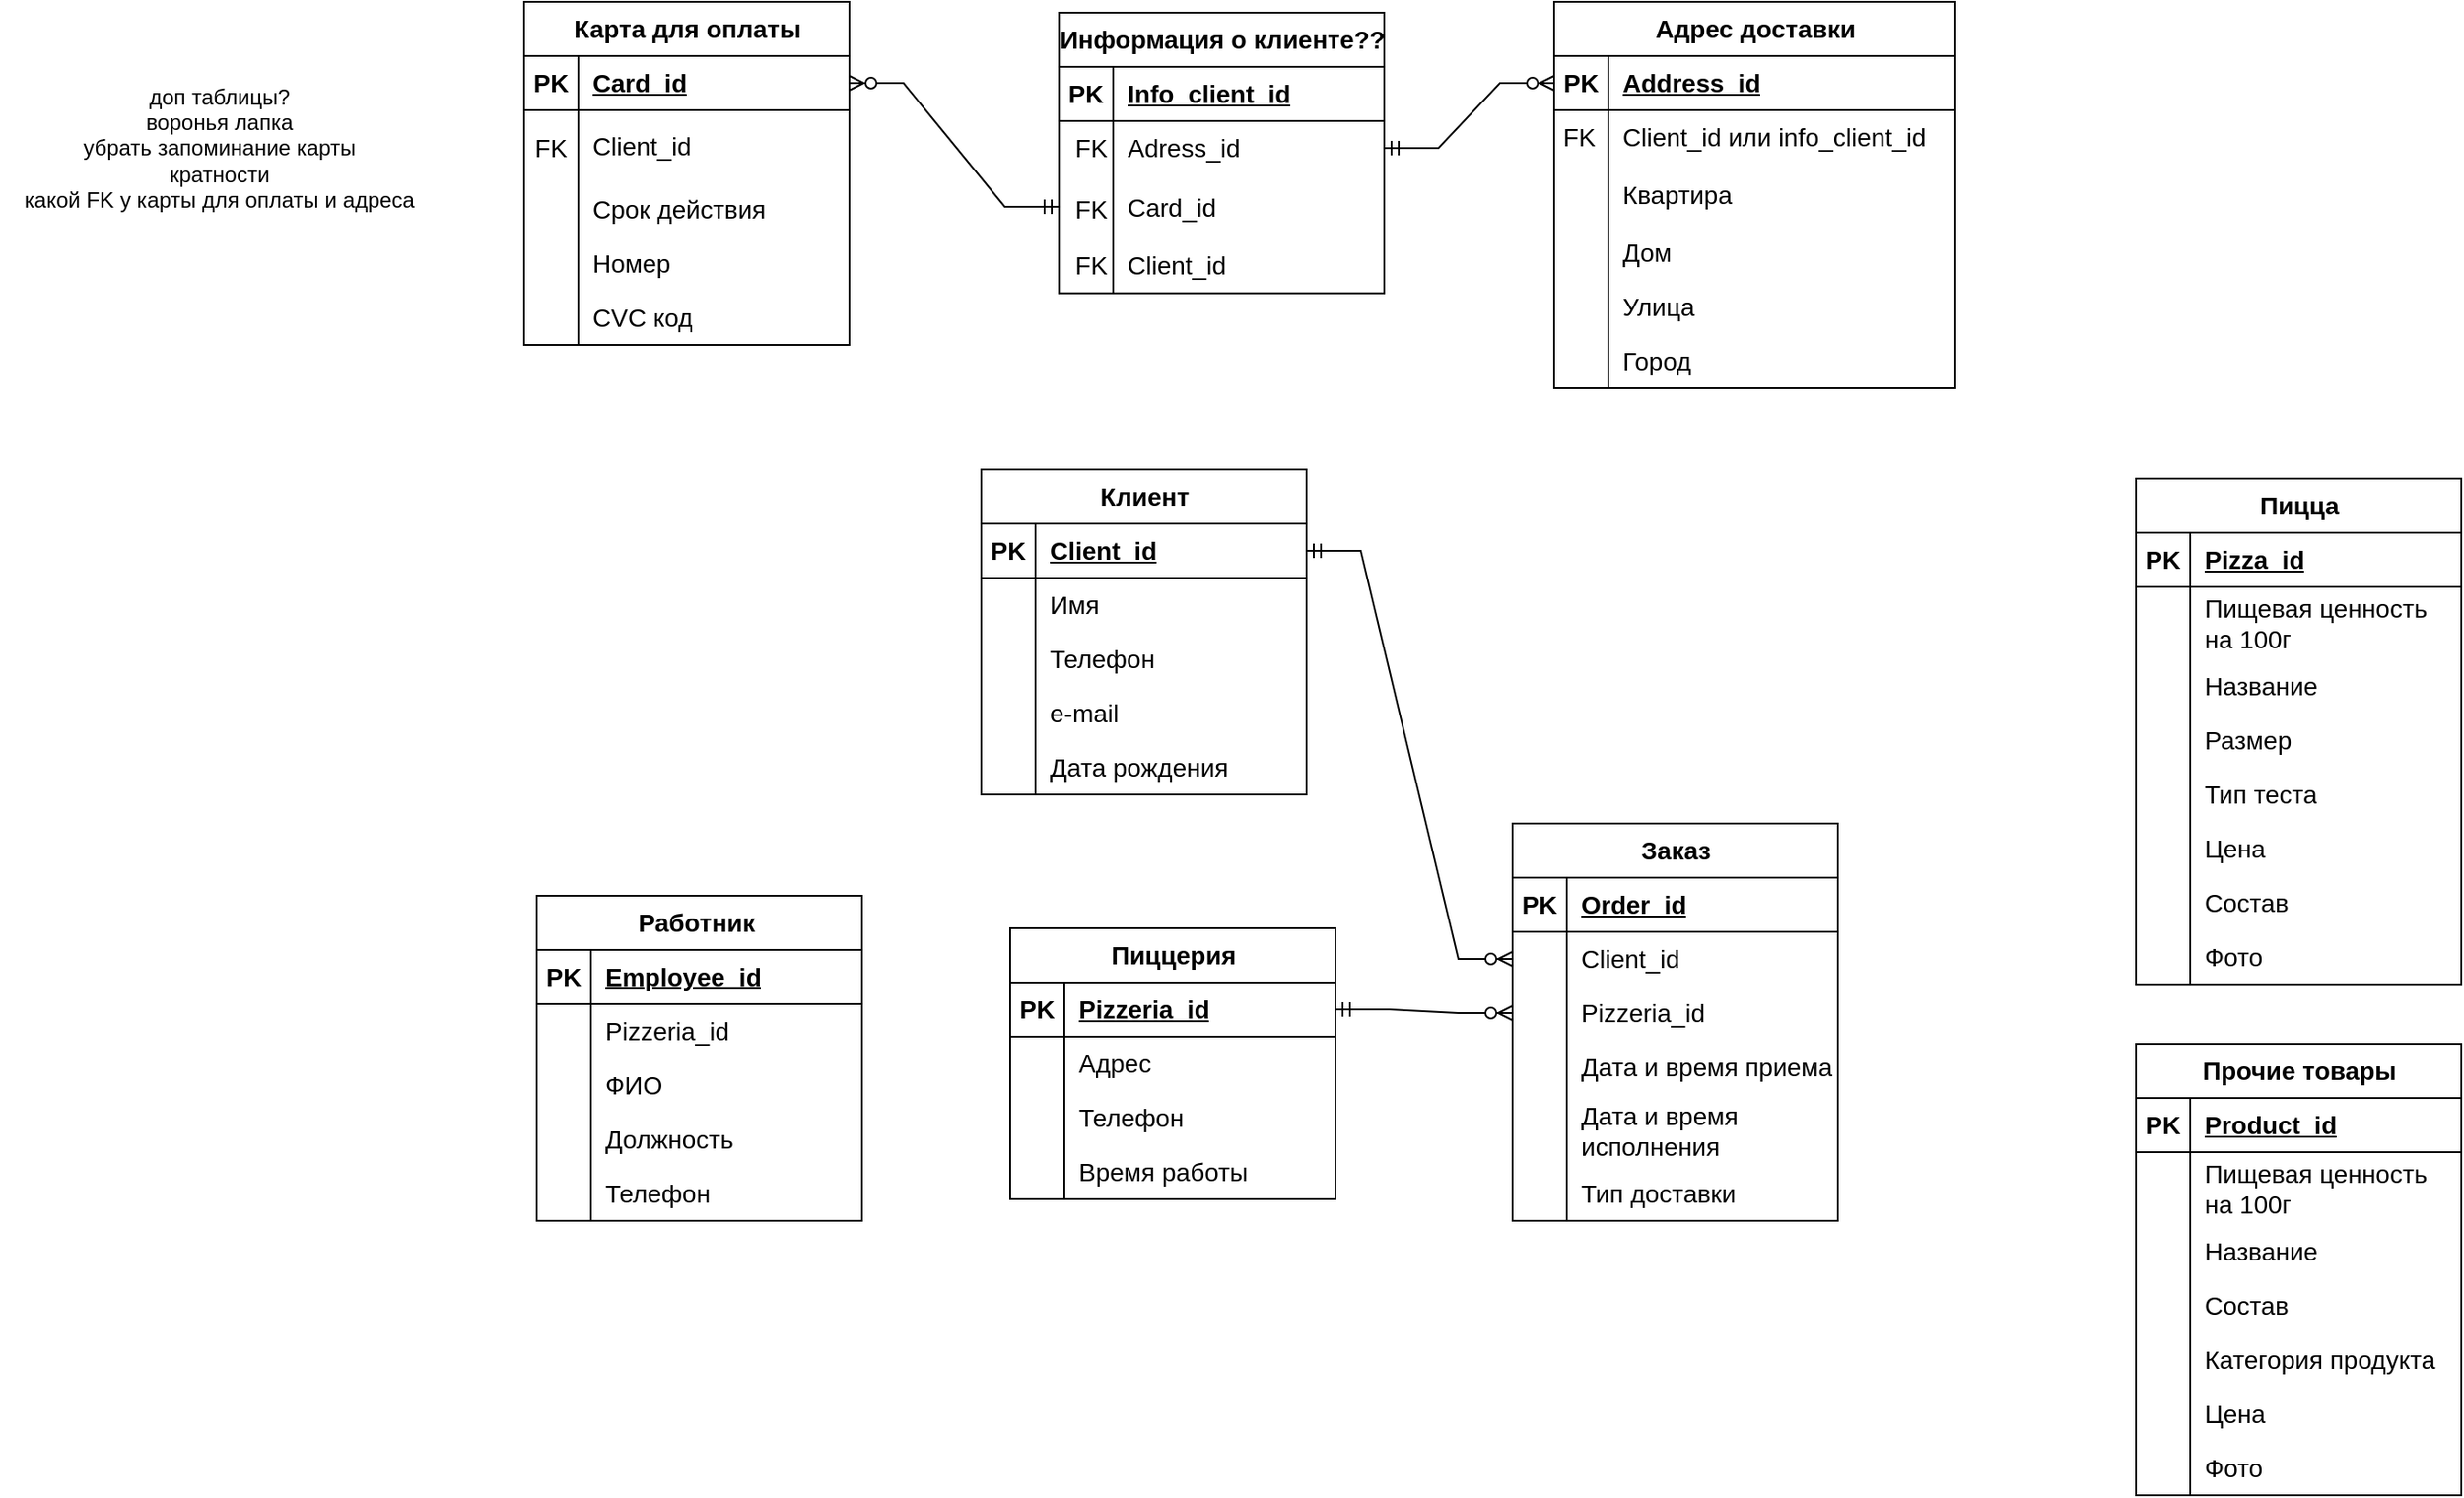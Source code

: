 <mxfile version="24.7.16">
  <diagram name="Страница — 1" id="Knk2R4aBQfTEILrEU1pZ">
    <mxGraphModel dx="2601" dy="1181" grid="0" gridSize="10" guides="1" tooltips="1" connect="1" arrows="1" fold="1" page="1" pageScale="1" pageWidth="827" pageHeight="1169" math="0" shadow="0">
      <root>
        <mxCell id="0" />
        <mxCell id="1" parent="0" />
        <mxCell id="cXzVHH9WFfCibHeN8Z9Y-1" value="Карта для оплаты" style="shape=table;startSize=30;container=1;collapsible=1;childLayout=tableLayout;fixedRows=1;rowLines=0;fontStyle=1;align=center;resizeLast=1;html=1;fontSize=14;" parent="1" vertex="1">
          <mxGeometry x="10" y="20" width="180" height="190" as="geometry">
            <mxRectangle x="10" y="20" width="140" height="30" as="alternateBounds" />
          </mxGeometry>
        </mxCell>
        <mxCell id="cXzVHH9WFfCibHeN8Z9Y-2" value="" style="shape=tableRow;horizontal=0;startSize=0;swimlaneHead=0;swimlaneBody=0;fillColor=none;collapsible=0;dropTarget=0;points=[[0,0.5],[1,0.5]];portConstraint=eastwest;top=0;left=0;right=0;bottom=1;fontSize=14;" parent="cXzVHH9WFfCibHeN8Z9Y-1" vertex="1">
          <mxGeometry y="30" width="180" height="30" as="geometry" />
        </mxCell>
        <mxCell id="cXzVHH9WFfCibHeN8Z9Y-3" value="PK" style="shape=partialRectangle;connectable=0;fillColor=none;top=0;left=0;bottom=0;right=0;fontStyle=1;overflow=hidden;whiteSpace=wrap;html=1;fontSize=14;" parent="cXzVHH9WFfCibHeN8Z9Y-2" vertex="1">
          <mxGeometry width="30" height="30" as="geometry">
            <mxRectangle width="30" height="30" as="alternateBounds" />
          </mxGeometry>
        </mxCell>
        <mxCell id="cXzVHH9WFfCibHeN8Z9Y-4" value="Card_id" style="shape=partialRectangle;connectable=0;fillColor=none;top=0;left=0;bottom=0;right=0;align=left;spacingLeft=6;fontStyle=5;overflow=hidden;whiteSpace=wrap;html=1;fontSize=14;" parent="cXzVHH9WFfCibHeN8Z9Y-2" vertex="1">
          <mxGeometry x="30" width="150" height="30" as="geometry">
            <mxRectangle width="150" height="30" as="alternateBounds" />
          </mxGeometry>
        </mxCell>
        <mxCell id="cXzVHH9WFfCibHeN8Z9Y-5" value="" style="shape=tableRow;horizontal=0;startSize=0;swimlaneHead=0;swimlaneBody=0;fillColor=none;collapsible=0;dropTarget=0;points=[[0,0.5],[1,0.5]];portConstraint=eastwest;top=0;left=0;right=0;bottom=0;fontSize=14;" parent="cXzVHH9WFfCibHeN8Z9Y-1" vertex="1">
          <mxGeometry y="60" width="180" height="40" as="geometry" />
        </mxCell>
        <mxCell id="cXzVHH9WFfCibHeN8Z9Y-6" value="" style="shape=partialRectangle;connectable=0;fillColor=none;top=0;left=0;bottom=0;right=0;editable=1;overflow=hidden;whiteSpace=wrap;html=1;fontSize=14;" parent="cXzVHH9WFfCibHeN8Z9Y-5" vertex="1">
          <mxGeometry width="30" height="40" as="geometry">
            <mxRectangle width="30" height="40" as="alternateBounds" />
          </mxGeometry>
        </mxCell>
        <mxCell id="cXzVHH9WFfCibHeN8Z9Y-7" value="Client_id" style="shape=partialRectangle;connectable=0;fillColor=none;top=0;left=0;bottom=0;right=0;align=left;spacingLeft=6;overflow=hidden;whiteSpace=wrap;html=1;fontSize=14;" parent="cXzVHH9WFfCibHeN8Z9Y-5" vertex="1">
          <mxGeometry x="30" width="150" height="40" as="geometry">
            <mxRectangle width="150" height="40" as="alternateBounds" />
          </mxGeometry>
        </mxCell>
        <mxCell id="cXzVHH9WFfCibHeN8Z9Y-8" value="" style="shape=tableRow;horizontal=0;startSize=0;swimlaneHead=0;swimlaneBody=0;fillColor=none;collapsible=0;dropTarget=0;points=[[0,0.5],[1,0.5]];portConstraint=eastwest;top=0;left=0;right=0;bottom=0;fontSize=14;" parent="cXzVHH9WFfCibHeN8Z9Y-1" vertex="1">
          <mxGeometry y="100" width="180" height="30" as="geometry" />
        </mxCell>
        <mxCell id="cXzVHH9WFfCibHeN8Z9Y-9" value="" style="shape=partialRectangle;connectable=0;fillColor=none;top=0;left=0;bottom=0;right=0;editable=1;overflow=hidden;whiteSpace=wrap;html=1;fontSize=14;" parent="cXzVHH9WFfCibHeN8Z9Y-8" vertex="1">
          <mxGeometry width="30" height="30" as="geometry">
            <mxRectangle width="30" height="30" as="alternateBounds" />
          </mxGeometry>
        </mxCell>
        <mxCell id="cXzVHH9WFfCibHeN8Z9Y-10" value="Срок действия" style="shape=partialRectangle;connectable=0;fillColor=none;top=0;left=0;bottom=0;right=0;align=left;spacingLeft=6;overflow=hidden;whiteSpace=wrap;html=1;fontSize=14;" parent="cXzVHH9WFfCibHeN8Z9Y-8" vertex="1">
          <mxGeometry x="30" width="150" height="30" as="geometry">
            <mxRectangle width="150" height="30" as="alternateBounds" />
          </mxGeometry>
        </mxCell>
        <mxCell id="cXzVHH9WFfCibHeN8Z9Y-11" value="" style="shape=tableRow;horizontal=0;startSize=0;swimlaneHead=0;swimlaneBody=0;fillColor=none;collapsible=0;dropTarget=0;points=[[0,0.5],[1,0.5]];portConstraint=eastwest;top=0;left=0;right=0;bottom=0;fontSize=14;" parent="cXzVHH9WFfCibHeN8Z9Y-1" vertex="1">
          <mxGeometry y="130" width="180" height="30" as="geometry" />
        </mxCell>
        <mxCell id="cXzVHH9WFfCibHeN8Z9Y-12" value="" style="shape=partialRectangle;connectable=0;fillColor=none;top=0;left=0;bottom=0;right=0;editable=1;overflow=hidden;whiteSpace=wrap;html=1;fontSize=14;" parent="cXzVHH9WFfCibHeN8Z9Y-11" vertex="1">
          <mxGeometry width="30" height="30" as="geometry">
            <mxRectangle width="30" height="30" as="alternateBounds" />
          </mxGeometry>
        </mxCell>
        <mxCell id="cXzVHH9WFfCibHeN8Z9Y-13" value="Номер" style="shape=partialRectangle;connectable=0;fillColor=none;top=0;left=0;bottom=0;right=0;align=left;spacingLeft=6;overflow=hidden;whiteSpace=wrap;html=1;fontSize=14;" parent="cXzVHH9WFfCibHeN8Z9Y-11" vertex="1">
          <mxGeometry x="30" width="150" height="30" as="geometry">
            <mxRectangle width="150" height="30" as="alternateBounds" />
          </mxGeometry>
        </mxCell>
        <mxCell id="cXzVHH9WFfCibHeN8Z9Y-22" style="shape=tableRow;horizontal=0;startSize=0;swimlaneHead=0;swimlaneBody=0;fillColor=none;collapsible=0;dropTarget=0;points=[[0,0.5],[1,0.5]];portConstraint=eastwest;top=0;left=0;right=0;bottom=0;fontSize=14;" parent="cXzVHH9WFfCibHeN8Z9Y-1" vertex="1">
          <mxGeometry y="160" width="180" height="30" as="geometry" />
        </mxCell>
        <mxCell id="cXzVHH9WFfCibHeN8Z9Y-23" style="shape=partialRectangle;connectable=0;fillColor=none;top=0;left=0;bottom=0;right=0;editable=1;overflow=hidden;whiteSpace=wrap;html=1;fontSize=14;" parent="cXzVHH9WFfCibHeN8Z9Y-22" vertex="1">
          <mxGeometry width="30" height="30" as="geometry">
            <mxRectangle width="30" height="30" as="alternateBounds" />
          </mxGeometry>
        </mxCell>
        <mxCell id="cXzVHH9WFfCibHeN8Z9Y-24" value="СVC код" style="shape=partialRectangle;connectable=0;fillColor=none;top=0;left=0;bottom=0;right=0;align=left;spacingLeft=6;overflow=hidden;whiteSpace=wrap;html=1;fontSize=14;" parent="cXzVHH9WFfCibHeN8Z9Y-22" vertex="1">
          <mxGeometry x="30" width="150" height="30" as="geometry">
            <mxRectangle width="150" height="30" as="alternateBounds" />
          </mxGeometry>
        </mxCell>
        <mxCell id="cXzVHH9WFfCibHeN8Z9Y-25" value="FK" style="text;strokeColor=none;align=center;fillColor=none;html=1;verticalAlign=middle;whiteSpace=wrap;rounded=0;fontSize=14;" parent="1" vertex="1">
          <mxGeometry y="86" width="50" height="30" as="geometry" />
        </mxCell>
        <mxCell id="cXzVHH9WFfCibHeN8Z9Y-26" value="Адрес доставки" style="shape=table;startSize=30;container=1;collapsible=1;childLayout=tableLayout;fixedRows=1;rowLines=0;fontStyle=1;align=center;resizeLast=1;html=1;fontSize=14;" parent="1" vertex="1">
          <mxGeometry x="580" y="20" width="222" height="214" as="geometry" />
        </mxCell>
        <mxCell id="cXzVHH9WFfCibHeN8Z9Y-27" value="" style="shape=tableRow;horizontal=0;startSize=0;swimlaneHead=0;swimlaneBody=0;fillColor=none;collapsible=0;dropTarget=0;points=[[0,0.5],[1,0.5]];portConstraint=eastwest;top=0;left=0;right=0;bottom=1;fontSize=14;" parent="cXzVHH9WFfCibHeN8Z9Y-26" vertex="1">
          <mxGeometry y="30" width="222" height="30" as="geometry" />
        </mxCell>
        <mxCell id="cXzVHH9WFfCibHeN8Z9Y-28" value="PK" style="shape=partialRectangle;connectable=0;fillColor=none;top=0;left=0;bottom=0;right=0;fontStyle=1;overflow=hidden;whiteSpace=wrap;html=1;fontSize=14;" parent="cXzVHH9WFfCibHeN8Z9Y-27" vertex="1">
          <mxGeometry width="30" height="30" as="geometry">
            <mxRectangle width="30" height="30" as="alternateBounds" />
          </mxGeometry>
        </mxCell>
        <mxCell id="cXzVHH9WFfCibHeN8Z9Y-29" value="Address_id" style="shape=partialRectangle;connectable=0;fillColor=none;top=0;left=0;bottom=0;right=0;align=left;spacingLeft=6;fontStyle=5;overflow=hidden;whiteSpace=wrap;html=1;fontSize=14;" parent="cXzVHH9WFfCibHeN8Z9Y-27" vertex="1">
          <mxGeometry x="30" width="192" height="30" as="geometry">
            <mxRectangle width="192" height="30" as="alternateBounds" />
          </mxGeometry>
        </mxCell>
        <mxCell id="cXzVHH9WFfCibHeN8Z9Y-30" value="" style="shape=tableRow;horizontal=0;startSize=0;swimlaneHead=0;swimlaneBody=0;fillColor=none;collapsible=0;dropTarget=0;points=[[0,0.5],[1,0.5]];portConstraint=eastwest;top=0;left=0;right=0;bottom=0;fontSize=14;" parent="cXzVHH9WFfCibHeN8Z9Y-26" vertex="1">
          <mxGeometry y="60" width="222" height="30" as="geometry" />
        </mxCell>
        <mxCell id="cXzVHH9WFfCibHeN8Z9Y-31" value="" style="shape=partialRectangle;connectable=0;fillColor=none;top=0;left=0;bottom=0;right=0;editable=1;overflow=hidden;whiteSpace=wrap;html=1;fontSize=14;" parent="cXzVHH9WFfCibHeN8Z9Y-30" vertex="1">
          <mxGeometry width="30" height="30" as="geometry">
            <mxRectangle width="30" height="30" as="alternateBounds" />
          </mxGeometry>
        </mxCell>
        <mxCell id="cXzVHH9WFfCibHeN8Z9Y-32" value="Client_id или info_client_id" style="shape=partialRectangle;connectable=0;fillColor=none;top=0;left=0;bottom=0;right=0;align=left;spacingLeft=6;overflow=hidden;whiteSpace=wrap;html=1;fontSize=14;" parent="cXzVHH9WFfCibHeN8Z9Y-30" vertex="1">
          <mxGeometry x="30" width="192" height="30" as="geometry">
            <mxRectangle width="192" height="30" as="alternateBounds" />
          </mxGeometry>
        </mxCell>
        <mxCell id="cXzVHH9WFfCibHeN8Z9Y-33" value="" style="shape=tableRow;horizontal=0;startSize=0;swimlaneHead=0;swimlaneBody=0;fillColor=none;collapsible=0;dropTarget=0;points=[[0,0.5],[1,0.5]];portConstraint=eastwest;top=0;left=0;right=0;bottom=0;fontSize=14;" parent="cXzVHH9WFfCibHeN8Z9Y-26" vertex="1">
          <mxGeometry y="90" width="222" height="34" as="geometry" />
        </mxCell>
        <mxCell id="cXzVHH9WFfCibHeN8Z9Y-34" value="" style="shape=partialRectangle;connectable=0;fillColor=none;top=0;left=0;bottom=0;right=0;editable=1;overflow=hidden;whiteSpace=wrap;html=1;fontSize=14;" parent="cXzVHH9WFfCibHeN8Z9Y-33" vertex="1">
          <mxGeometry width="30" height="34" as="geometry">
            <mxRectangle width="30" height="34" as="alternateBounds" />
          </mxGeometry>
        </mxCell>
        <mxCell id="cXzVHH9WFfCibHeN8Z9Y-35" value="Квартира" style="shape=partialRectangle;connectable=0;fillColor=none;top=0;left=0;bottom=0;right=0;align=left;spacingLeft=6;overflow=hidden;whiteSpace=wrap;html=1;fontSize=14;" parent="cXzVHH9WFfCibHeN8Z9Y-33" vertex="1">
          <mxGeometry x="30" width="192" height="34" as="geometry">
            <mxRectangle width="192" height="34" as="alternateBounds" />
          </mxGeometry>
        </mxCell>
        <mxCell id="cXzVHH9WFfCibHeN8Z9Y-36" value="" style="shape=tableRow;horizontal=0;startSize=0;swimlaneHead=0;swimlaneBody=0;fillColor=none;collapsible=0;dropTarget=0;points=[[0,0.5],[1,0.5]];portConstraint=eastwest;top=0;left=0;right=0;bottom=0;fontSize=14;" parent="cXzVHH9WFfCibHeN8Z9Y-26" vertex="1">
          <mxGeometry y="124" width="222" height="30" as="geometry" />
        </mxCell>
        <mxCell id="cXzVHH9WFfCibHeN8Z9Y-37" value="" style="shape=partialRectangle;connectable=0;fillColor=none;top=0;left=0;bottom=0;right=0;editable=1;overflow=hidden;whiteSpace=wrap;html=1;fontSize=14;" parent="cXzVHH9WFfCibHeN8Z9Y-36" vertex="1">
          <mxGeometry width="30" height="30" as="geometry">
            <mxRectangle width="30" height="30" as="alternateBounds" />
          </mxGeometry>
        </mxCell>
        <mxCell id="cXzVHH9WFfCibHeN8Z9Y-38" value="Дом" style="shape=partialRectangle;connectable=0;fillColor=none;top=0;left=0;bottom=0;right=0;align=left;spacingLeft=6;overflow=hidden;whiteSpace=wrap;html=1;fontSize=14;" parent="cXzVHH9WFfCibHeN8Z9Y-36" vertex="1">
          <mxGeometry x="30" width="192" height="30" as="geometry">
            <mxRectangle width="192" height="30" as="alternateBounds" />
          </mxGeometry>
        </mxCell>
        <mxCell id="cXzVHH9WFfCibHeN8Z9Y-42" style="shape=tableRow;horizontal=0;startSize=0;swimlaneHead=0;swimlaneBody=0;fillColor=none;collapsible=0;dropTarget=0;points=[[0,0.5],[1,0.5]];portConstraint=eastwest;top=0;left=0;right=0;bottom=0;fontSize=14;" parent="cXzVHH9WFfCibHeN8Z9Y-26" vertex="1">
          <mxGeometry y="154" width="222" height="30" as="geometry" />
        </mxCell>
        <mxCell id="cXzVHH9WFfCibHeN8Z9Y-43" style="shape=partialRectangle;connectable=0;fillColor=none;top=0;left=0;bottom=0;right=0;editable=1;overflow=hidden;whiteSpace=wrap;html=1;fontSize=14;" parent="cXzVHH9WFfCibHeN8Z9Y-42" vertex="1">
          <mxGeometry width="30" height="30" as="geometry">
            <mxRectangle width="30" height="30" as="alternateBounds" />
          </mxGeometry>
        </mxCell>
        <mxCell id="cXzVHH9WFfCibHeN8Z9Y-44" value="Улица" style="shape=partialRectangle;connectable=0;fillColor=none;top=0;left=0;bottom=0;right=0;align=left;spacingLeft=6;overflow=hidden;whiteSpace=wrap;html=1;fontSize=14;" parent="cXzVHH9WFfCibHeN8Z9Y-42" vertex="1">
          <mxGeometry x="30" width="192" height="30" as="geometry">
            <mxRectangle width="192" height="30" as="alternateBounds" />
          </mxGeometry>
        </mxCell>
        <mxCell id="cXzVHH9WFfCibHeN8Z9Y-45" style="shape=tableRow;horizontal=0;startSize=0;swimlaneHead=0;swimlaneBody=0;fillColor=none;collapsible=0;dropTarget=0;points=[[0,0.5],[1,0.5]];portConstraint=eastwest;top=0;left=0;right=0;bottom=0;fontSize=14;" parent="cXzVHH9WFfCibHeN8Z9Y-26" vertex="1">
          <mxGeometry y="184" width="222" height="30" as="geometry" />
        </mxCell>
        <mxCell id="cXzVHH9WFfCibHeN8Z9Y-46" style="shape=partialRectangle;connectable=0;fillColor=none;top=0;left=0;bottom=0;right=0;editable=1;overflow=hidden;whiteSpace=wrap;html=1;fontSize=14;" parent="cXzVHH9WFfCibHeN8Z9Y-45" vertex="1">
          <mxGeometry width="30" height="30" as="geometry">
            <mxRectangle width="30" height="30" as="alternateBounds" />
          </mxGeometry>
        </mxCell>
        <mxCell id="cXzVHH9WFfCibHeN8Z9Y-47" value="Город" style="shape=partialRectangle;connectable=0;fillColor=none;top=0;left=0;bottom=0;right=0;align=left;spacingLeft=6;overflow=hidden;whiteSpace=wrap;html=1;fontSize=14;" parent="cXzVHH9WFfCibHeN8Z9Y-45" vertex="1">
          <mxGeometry x="30" width="192" height="30" as="geometry">
            <mxRectangle width="192" height="30" as="alternateBounds" />
          </mxGeometry>
        </mxCell>
        <mxCell id="cXzVHH9WFfCibHeN8Z9Y-48" value="FK" style="text;strokeColor=none;align=center;fillColor=none;html=1;verticalAlign=middle;whiteSpace=wrap;rounded=0;fontSize=14;" parent="1" vertex="1">
          <mxGeometry x="569" y="80" width="50" height="30" as="geometry" />
        </mxCell>
        <mxCell id="cXzVHH9WFfCibHeN8Z9Y-49" value="Клиент" style="shape=table;startSize=30;container=1;collapsible=1;childLayout=tableLayout;fixedRows=1;rowLines=0;fontStyle=1;align=center;resizeLast=1;html=1;fontSize=14;" parent="1" vertex="1">
          <mxGeometry x="263" y="279" width="180" height="180" as="geometry" />
        </mxCell>
        <mxCell id="cXzVHH9WFfCibHeN8Z9Y-50" value="" style="shape=tableRow;horizontal=0;startSize=0;swimlaneHead=0;swimlaneBody=0;fillColor=none;collapsible=0;dropTarget=0;points=[[0,0.5],[1,0.5]];portConstraint=eastwest;top=0;left=0;right=0;bottom=1;fontSize=14;" parent="cXzVHH9WFfCibHeN8Z9Y-49" vertex="1">
          <mxGeometry y="30" width="180" height="30" as="geometry" />
        </mxCell>
        <mxCell id="cXzVHH9WFfCibHeN8Z9Y-51" value="PK" style="shape=partialRectangle;connectable=0;fillColor=none;top=0;left=0;bottom=0;right=0;fontStyle=1;overflow=hidden;whiteSpace=wrap;html=1;fontSize=14;" parent="cXzVHH9WFfCibHeN8Z9Y-50" vertex="1">
          <mxGeometry width="30" height="30" as="geometry">
            <mxRectangle width="30" height="30" as="alternateBounds" />
          </mxGeometry>
        </mxCell>
        <mxCell id="cXzVHH9WFfCibHeN8Z9Y-52" value="Client_id" style="shape=partialRectangle;connectable=0;fillColor=none;top=0;left=0;bottom=0;right=0;align=left;spacingLeft=6;fontStyle=5;overflow=hidden;whiteSpace=wrap;html=1;fontSize=14;" parent="cXzVHH9WFfCibHeN8Z9Y-50" vertex="1">
          <mxGeometry x="30" width="150" height="30" as="geometry">
            <mxRectangle width="150" height="30" as="alternateBounds" />
          </mxGeometry>
        </mxCell>
        <mxCell id="cXzVHH9WFfCibHeN8Z9Y-53" value="" style="shape=tableRow;horizontal=0;startSize=0;swimlaneHead=0;swimlaneBody=0;fillColor=none;collapsible=0;dropTarget=0;points=[[0,0.5],[1,0.5]];portConstraint=eastwest;top=0;left=0;right=0;bottom=0;fontSize=14;" parent="cXzVHH9WFfCibHeN8Z9Y-49" vertex="1">
          <mxGeometry y="60" width="180" height="30" as="geometry" />
        </mxCell>
        <mxCell id="cXzVHH9WFfCibHeN8Z9Y-54" value="" style="shape=partialRectangle;connectable=0;fillColor=none;top=0;left=0;bottom=0;right=0;editable=1;overflow=hidden;whiteSpace=wrap;html=1;fontSize=14;" parent="cXzVHH9WFfCibHeN8Z9Y-53" vertex="1">
          <mxGeometry width="30" height="30" as="geometry">
            <mxRectangle width="30" height="30" as="alternateBounds" />
          </mxGeometry>
        </mxCell>
        <mxCell id="cXzVHH9WFfCibHeN8Z9Y-55" value="Имя" style="shape=partialRectangle;connectable=0;fillColor=none;top=0;left=0;bottom=0;right=0;align=left;spacingLeft=6;overflow=hidden;whiteSpace=wrap;html=1;fontSize=14;" parent="cXzVHH9WFfCibHeN8Z9Y-53" vertex="1">
          <mxGeometry x="30" width="150" height="30" as="geometry">
            <mxRectangle width="150" height="30" as="alternateBounds" />
          </mxGeometry>
        </mxCell>
        <mxCell id="cXzVHH9WFfCibHeN8Z9Y-56" value="" style="shape=tableRow;horizontal=0;startSize=0;swimlaneHead=0;swimlaneBody=0;fillColor=none;collapsible=0;dropTarget=0;points=[[0,0.5],[1,0.5]];portConstraint=eastwest;top=0;left=0;right=0;bottom=0;fontSize=14;" parent="cXzVHH9WFfCibHeN8Z9Y-49" vertex="1">
          <mxGeometry y="90" width="180" height="30" as="geometry" />
        </mxCell>
        <mxCell id="cXzVHH9WFfCibHeN8Z9Y-57" value="" style="shape=partialRectangle;connectable=0;fillColor=none;top=0;left=0;bottom=0;right=0;editable=1;overflow=hidden;whiteSpace=wrap;html=1;fontSize=14;" parent="cXzVHH9WFfCibHeN8Z9Y-56" vertex="1">
          <mxGeometry width="30" height="30" as="geometry">
            <mxRectangle width="30" height="30" as="alternateBounds" />
          </mxGeometry>
        </mxCell>
        <mxCell id="cXzVHH9WFfCibHeN8Z9Y-58" value="Телефон" style="shape=partialRectangle;connectable=0;fillColor=none;top=0;left=0;bottom=0;right=0;align=left;spacingLeft=6;overflow=hidden;whiteSpace=wrap;html=1;fontSize=14;" parent="cXzVHH9WFfCibHeN8Z9Y-56" vertex="1">
          <mxGeometry x="30" width="150" height="30" as="geometry">
            <mxRectangle width="150" height="30" as="alternateBounds" />
          </mxGeometry>
        </mxCell>
        <mxCell id="cXzVHH9WFfCibHeN8Z9Y-59" value="" style="shape=tableRow;horizontal=0;startSize=0;swimlaneHead=0;swimlaneBody=0;fillColor=none;collapsible=0;dropTarget=0;points=[[0,0.5],[1,0.5]];portConstraint=eastwest;top=0;left=0;right=0;bottom=0;fontSize=14;" parent="cXzVHH9WFfCibHeN8Z9Y-49" vertex="1">
          <mxGeometry y="120" width="180" height="30" as="geometry" />
        </mxCell>
        <mxCell id="cXzVHH9WFfCibHeN8Z9Y-60" value="" style="shape=partialRectangle;connectable=0;fillColor=none;top=0;left=0;bottom=0;right=0;editable=1;overflow=hidden;whiteSpace=wrap;html=1;fontSize=14;" parent="cXzVHH9WFfCibHeN8Z9Y-59" vertex="1">
          <mxGeometry width="30" height="30" as="geometry">
            <mxRectangle width="30" height="30" as="alternateBounds" />
          </mxGeometry>
        </mxCell>
        <mxCell id="cXzVHH9WFfCibHeN8Z9Y-61" value="e-mail" style="shape=partialRectangle;connectable=0;fillColor=none;top=0;left=0;bottom=0;right=0;align=left;spacingLeft=6;overflow=hidden;whiteSpace=wrap;html=1;fontSize=14;" parent="cXzVHH9WFfCibHeN8Z9Y-59" vertex="1">
          <mxGeometry x="30" width="150" height="30" as="geometry">
            <mxRectangle width="150" height="30" as="alternateBounds" />
          </mxGeometry>
        </mxCell>
        <mxCell id="cXzVHH9WFfCibHeN8Z9Y-62" style="shape=tableRow;horizontal=0;startSize=0;swimlaneHead=0;swimlaneBody=0;fillColor=none;collapsible=0;dropTarget=0;points=[[0,0.5],[1,0.5]];portConstraint=eastwest;top=0;left=0;right=0;bottom=0;fontSize=14;" parent="cXzVHH9WFfCibHeN8Z9Y-49" vertex="1">
          <mxGeometry y="150" width="180" height="30" as="geometry" />
        </mxCell>
        <mxCell id="cXzVHH9WFfCibHeN8Z9Y-63" style="shape=partialRectangle;connectable=0;fillColor=none;top=0;left=0;bottom=0;right=0;editable=1;overflow=hidden;whiteSpace=wrap;html=1;fontSize=14;" parent="cXzVHH9WFfCibHeN8Z9Y-62" vertex="1">
          <mxGeometry width="30" height="30" as="geometry">
            <mxRectangle width="30" height="30" as="alternateBounds" />
          </mxGeometry>
        </mxCell>
        <mxCell id="cXzVHH9WFfCibHeN8Z9Y-64" value="Дата рождения" style="shape=partialRectangle;connectable=0;fillColor=none;top=0;left=0;bottom=0;right=0;align=left;spacingLeft=6;overflow=hidden;whiteSpace=wrap;html=1;fontSize=14;" parent="cXzVHH9WFfCibHeN8Z9Y-62" vertex="1">
          <mxGeometry x="30" width="150" height="30" as="geometry">
            <mxRectangle width="150" height="30" as="alternateBounds" />
          </mxGeometry>
        </mxCell>
        <mxCell id="cXzVHH9WFfCibHeN8Z9Y-65" value="Заказ" style="shape=table;startSize=30;container=1;collapsible=1;childLayout=tableLayout;fixedRows=1;rowLines=0;fontStyle=1;align=center;resizeLast=1;html=1;fontSize=14;" parent="1" vertex="1">
          <mxGeometry x="557" y="475" width="180" height="220" as="geometry" />
        </mxCell>
        <mxCell id="cXzVHH9WFfCibHeN8Z9Y-66" value="" style="shape=tableRow;horizontal=0;startSize=0;swimlaneHead=0;swimlaneBody=0;fillColor=none;collapsible=0;dropTarget=0;points=[[0,0.5],[1,0.5]];portConstraint=eastwest;top=0;left=0;right=0;bottom=1;fontSize=14;" parent="cXzVHH9WFfCibHeN8Z9Y-65" vertex="1">
          <mxGeometry y="30" width="180" height="30" as="geometry" />
        </mxCell>
        <mxCell id="cXzVHH9WFfCibHeN8Z9Y-67" value="PK" style="shape=partialRectangle;connectable=0;fillColor=none;top=0;left=0;bottom=0;right=0;fontStyle=1;overflow=hidden;whiteSpace=wrap;html=1;fontSize=14;" parent="cXzVHH9WFfCibHeN8Z9Y-66" vertex="1">
          <mxGeometry width="30" height="30" as="geometry">
            <mxRectangle width="30" height="30" as="alternateBounds" />
          </mxGeometry>
        </mxCell>
        <mxCell id="cXzVHH9WFfCibHeN8Z9Y-68" value="Order_id" style="shape=partialRectangle;connectable=0;fillColor=none;top=0;left=0;bottom=0;right=0;align=left;spacingLeft=6;fontStyle=5;overflow=hidden;whiteSpace=wrap;html=1;fontSize=14;" parent="cXzVHH9WFfCibHeN8Z9Y-66" vertex="1">
          <mxGeometry x="30" width="150" height="30" as="geometry">
            <mxRectangle width="150" height="30" as="alternateBounds" />
          </mxGeometry>
        </mxCell>
        <mxCell id="cXzVHH9WFfCibHeN8Z9Y-69" value="" style="shape=tableRow;horizontal=0;startSize=0;swimlaneHead=0;swimlaneBody=0;fillColor=none;collapsible=0;dropTarget=0;points=[[0,0.5],[1,0.5]];portConstraint=eastwest;top=0;left=0;right=0;bottom=0;fontSize=14;" parent="cXzVHH9WFfCibHeN8Z9Y-65" vertex="1">
          <mxGeometry y="60" width="180" height="30" as="geometry" />
        </mxCell>
        <mxCell id="cXzVHH9WFfCibHeN8Z9Y-70" value="" style="shape=partialRectangle;connectable=0;fillColor=none;top=0;left=0;bottom=0;right=0;editable=1;overflow=hidden;whiteSpace=wrap;html=1;fontSize=14;" parent="cXzVHH9WFfCibHeN8Z9Y-69" vertex="1">
          <mxGeometry width="30" height="30" as="geometry">
            <mxRectangle width="30" height="30" as="alternateBounds" />
          </mxGeometry>
        </mxCell>
        <mxCell id="cXzVHH9WFfCibHeN8Z9Y-71" value="Client_id" style="shape=partialRectangle;connectable=0;fillColor=none;top=0;left=0;bottom=0;right=0;align=left;spacingLeft=6;overflow=hidden;whiteSpace=wrap;html=1;fontSize=14;" parent="cXzVHH9WFfCibHeN8Z9Y-69" vertex="1">
          <mxGeometry x="30" width="150" height="30" as="geometry">
            <mxRectangle width="150" height="30" as="alternateBounds" />
          </mxGeometry>
        </mxCell>
        <mxCell id="cXzVHH9WFfCibHeN8Z9Y-72" value="" style="shape=tableRow;horizontal=0;startSize=0;swimlaneHead=0;swimlaneBody=0;fillColor=none;collapsible=0;dropTarget=0;points=[[0,0.5],[1,0.5]];portConstraint=eastwest;top=0;left=0;right=0;bottom=0;fontSize=14;" parent="cXzVHH9WFfCibHeN8Z9Y-65" vertex="1">
          <mxGeometry y="90" width="180" height="30" as="geometry" />
        </mxCell>
        <mxCell id="cXzVHH9WFfCibHeN8Z9Y-73" value="" style="shape=partialRectangle;connectable=0;fillColor=none;top=0;left=0;bottom=0;right=0;editable=1;overflow=hidden;whiteSpace=wrap;html=1;fontSize=14;" parent="cXzVHH9WFfCibHeN8Z9Y-72" vertex="1">
          <mxGeometry width="30" height="30" as="geometry">
            <mxRectangle width="30" height="30" as="alternateBounds" />
          </mxGeometry>
        </mxCell>
        <mxCell id="cXzVHH9WFfCibHeN8Z9Y-74" value="Pizzeria_id" style="shape=partialRectangle;connectable=0;fillColor=none;top=0;left=0;bottom=0;right=0;align=left;spacingLeft=6;overflow=hidden;whiteSpace=wrap;html=1;fontSize=14;" parent="cXzVHH9WFfCibHeN8Z9Y-72" vertex="1">
          <mxGeometry x="30" width="150" height="30" as="geometry">
            <mxRectangle width="150" height="30" as="alternateBounds" />
          </mxGeometry>
        </mxCell>
        <mxCell id="cXzVHH9WFfCibHeN8Z9Y-75" value="" style="shape=tableRow;horizontal=0;startSize=0;swimlaneHead=0;swimlaneBody=0;fillColor=none;collapsible=0;dropTarget=0;points=[[0,0.5],[1,0.5]];portConstraint=eastwest;top=0;left=0;right=0;bottom=0;fontSize=14;" parent="cXzVHH9WFfCibHeN8Z9Y-65" vertex="1">
          <mxGeometry y="120" width="180" height="30" as="geometry" />
        </mxCell>
        <mxCell id="cXzVHH9WFfCibHeN8Z9Y-76" value="" style="shape=partialRectangle;connectable=0;fillColor=none;top=0;left=0;bottom=0;right=0;editable=1;overflow=hidden;whiteSpace=wrap;html=1;fontSize=14;" parent="cXzVHH9WFfCibHeN8Z9Y-75" vertex="1">
          <mxGeometry width="30" height="30" as="geometry">
            <mxRectangle width="30" height="30" as="alternateBounds" />
          </mxGeometry>
        </mxCell>
        <mxCell id="cXzVHH9WFfCibHeN8Z9Y-77" value="Дата и время приема" style="shape=partialRectangle;connectable=0;fillColor=none;top=0;left=0;bottom=0;right=0;align=left;spacingLeft=6;overflow=hidden;whiteSpace=wrap;html=1;fontSize=14;" parent="cXzVHH9WFfCibHeN8Z9Y-75" vertex="1">
          <mxGeometry x="30" width="150" height="30" as="geometry">
            <mxRectangle width="150" height="30" as="alternateBounds" />
          </mxGeometry>
        </mxCell>
        <mxCell id="cXzVHH9WFfCibHeN8Z9Y-78" style="shape=tableRow;horizontal=0;startSize=0;swimlaneHead=0;swimlaneBody=0;fillColor=none;collapsible=0;dropTarget=0;points=[[0,0.5],[1,0.5]];portConstraint=eastwest;top=0;left=0;right=0;bottom=0;fontSize=14;" parent="cXzVHH9WFfCibHeN8Z9Y-65" vertex="1">
          <mxGeometry y="150" width="180" height="40" as="geometry" />
        </mxCell>
        <mxCell id="cXzVHH9WFfCibHeN8Z9Y-79" style="shape=partialRectangle;connectable=0;fillColor=none;top=0;left=0;bottom=0;right=0;editable=1;overflow=hidden;whiteSpace=wrap;html=1;fontSize=14;" parent="cXzVHH9WFfCibHeN8Z9Y-78" vertex="1">
          <mxGeometry width="30" height="40" as="geometry">
            <mxRectangle width="30" height="40" as="alternateBounds" />
          </mxGeometry>
        </mxCell>
        <mxCell id="cXzVHH9WFfCibHeN8Z9Y-80" value="Дата и время исполнения" style="shape=partialRectangle;connectable=0;fillColor=none;top=0;left=0;bottom=0;right=0;align=left;spacingLeft=6;overflow=hidden;whiteSpace=wrap;html=1;fontSize=14;" parent="cXzVHH9WFfCibHeN8Z9Y-78" vertex="1">
          <mxGeometry x="30" width="150" height="40" as="geometry">
            <mxRectangle width="150" height="40" as="alternateBounds" />
          </mxGeometry>
        </mxCell>
        <mxCell id="cXzVHH9WFfCibHeN8Z9Y-81" style="shape=tableRow;horizontal=0;startSize=0;swimlaneHead=0;swimlaneBody=0;fillColor=none;collapsible=0;dropTarget=0;points=[[0,0.5],[1,0.5]];portConstraint=eastwest;top=0;left=0;right=0;bottom=0;fontSize=14;" parent="cXzVHH9WFfCibHeN8Z9Y-65" vertex="1">
          <mxGeometry y="190" width="180" height="30" as="geometry" />
        </mxCell>
        <mxCell id="cXzVHH9WFfCibHeN8Z9Y-82" style="shape=partialRectangle;connectable=0;fillColor=none;top=0;left=0;bottom=0;right=0;editable=1;overflow=hidden;whiteSpace=wrap;html=1;fontSize=14;" parent="cXzVHH9WFfCibHeN8Z9Y-81" vertex="1">
          <mxGeometry width="30" height="30" as="geometry">
            <mxRectangle width="30" height="30" as="alternateBounds" />
          </mxGeometry>
        </mxCell>
        <mxCell id="cXzVHH9WFfCibHeN8Z9Y-83" value="Тип доставки" style="shape=partialRectangle;connectable=0;fillColor=none;top=0;left=0;bottom=0;right=0;align=left;spacingLeft=6;overflow=hidden;whiteSpace=wrap;html=1;fontSize=14;" parent="cXzVHH9WFfCibHeN8Z9Y-81" vertex="1">
          <mxGeometry x="30" width="150" height="30" as="geometry">
            <mxRectangle width="150" height="30" as="alternateBounds" />
          </mxGeometry>
        </mxCell>
        <mxCell id="cXzVHH9WFfCibHeN8Z9Y-84" value="FK" style="text;strokeColor=none;align=center;fillColor=none;html=1;verticalAlign=middle;whiteSpace=wrap;rounded=0;fontSize=14;" parent="1" vertex="1">
          <mxGeometry x="299" y="86" width="50" height="30" as="geometry" />
        </mxCell>
        <mxCell id="cXzVHH9WFfCibHeN8Z9Y-85" value="FK" style="text;strokeColor=none;align=center;fillColor=none;html=1;verticalAlign=middle;whiteSpace=wrap;rounded=0;fontSize=14;" parent="1" vertex="1">
          <mxGeometry x="299" y="120" width="50" height="30" as="geometry" />
        </mxCell>
        <mxCell id="cXzVHH9WFfCibHeN8Z9Y-86" value="" style="edgeStyle=entityRelationEdgeStyle;fontSize=14;html=1;endArrow=ERzeroToMany;startArrow=ERmandOne;rounded=0;exitX=0;exitY=0.5;exitDx=0;exitDy=0;entryX=1;entryY=0.5;entryDx=0;entryDy=0;" parent="1" source="cXzVHH9WFfCibHeN8Z9Y-182" target="cXzVHH9WFfCibHeN8Z9Y-2" edge="1">
          <mxGeometry width="100" height="100" relative="1" as="geometry">
            <mxPoint x="215" y="213" as="sourcePoint" />
            <mxPoint x="190" y="100" as="targetPoint" />
          </mxGeometry>
        </mxCell>
        <mxCell id="cXzVHH9WFfCibHeN8Z9Y-88" value="" style="edgeStyle=entityRelationEdgeStyle;fontSize=14;html=1;endArrow=ERzeroToMany;startArrow=ERmandOne;rounded=0;entryX=0;entryY=0.5;entryDx=0;entryDy=0;exitX=1;exitY=0.5;exitDx=0;exitDy=0;" parent="1" source="cXzVHH9WFfCibHeN8Z9Y-179" target="cXzVHH9WFfCibHeN8Z9Y-27" edge="1">
          <mxGeometry width="100" height="100" relative="1" as="geometry">
            <mxPoint x="533" y="200" as="sourcePoint" />
            <mxPoint x="439" y="271" as="targetPoint" />
            <Array as="points">
              <mxPoint x="484" y="99" />
              <mxPoint x="233" y="425" />
              <mxPoint x="233" y="430" />
              <mxPoint x="574" y="92" />
              <mxPoint x="531" y="237" />
            </Array>
          </mxGeometry>
        </mxCell>
        <mxCell id="cXzVHH9WFfCibHeN8Z9Y-89" value="Пицца" style="shape=table;startSize=30;container=1;collapsible=1;childLayout=tableLayout;fixedRows=1;rowLines=0;fontStyle=1;align=center;resizeLast=1;html=1;fontSize=14;" parent="1" vertex="1">
          <mxGeometry x="902" y="284" width="180" height="280" as="geometry" />
        </mxCell>
        <mxCell id="cXzVHH9WFfCibHeN8Z9Y-90" value="" style="shape=tableRow;horizontal=0;startSize=0;swimlaneHead=0;swimlaneBody=0;fillColor=none;collapsible=0;dropTarget=0;points=[[0,0.5],[1,0.5]];portConstraint=eastwest;top=0;left=0;right=0;bottom=1;fontSize=14;" parent="cXzVHH9WFfCibHeN8Z9Y-89" vertex="1">
          <mxGeometry y="30" width="180" height="30" as="geometry" />
        </mxCell>
        <mxCell id="cXzVHH9WFfCibHeN8Z9Y-91" value="PK" style="shape=partialRectangle;connectable=0;fillColor=none;top=0;left=0;bottom=0;right=0;fontStyle=1;overflow=hidden;whiteSpace=wrap;html=1;fontSize=14;" parent="cXzVHH9WFfCibHeN8Z9Y-90" vertex="1">
          <mxGeometry width="30" height="30" as="geometry">
            <mxRectangle width="30" height="30" as="alternateBounds" />
          </mxGeometry>
        </mxCell>
        <mxCell id="cXzVHH9WFfCibHeN8Z9Y-92" value="Pizza_id" style="shape=partialRectangle;connectable=0;fillColor=none;top=0;left=0;bottom=0;right=0;align=left;spacingLeft=6;fontStyle=5;overflow=hidden;whiteSpace=wrap;html=1;fontSize=14;" parent="cXzVHH9WFfCibHeN8Z9Y-90" vertex="1">
          <mxGeometry x="30" width="150" height="30" as="geometry">
            <mxRectangle width="150" height="30" as="alternateBounds" />
          </mxGeometry>
        </mxCell>
        <mxCell id="cXzVHH9WFfCibHeN8Z9Y-93" value="" style="shape=tableRow;horizontal=0;startSize=0;swimlaneHead=0;swimlaneBody=0;fillColor=none;collapsible=0;dropTarget=0;points=[[0,0.5],[1,0.5]];portConstraint=eastwest;top=0;left=0;right=0;bottom=0;fontSize=14;" parent="cXzVHH9WFfCibHeN8Z9Y-89" vertex="1">
          <mxGeometry y="60" width="180" height="40" as="geometry" />
        </mxCell>
        <mxCell id="cXzVHH9WFfCibHeN8Z9Y-94" value="" style="shape=partialRectangle;connectable=0;fillColor=none;top=0;left=0;bottom=0;right=0;editable=1;overflow=hidden;whiteSpace=wrap;html=1;fontSize=14;" parent="cXzVHH9WFfCibHeN8Z9Y-93" vertex="1">
          <mxGeometry width="30" height="40" as="geometry">
            <mxRectangle width="30" height="40" as="alternateBounds" />
          </mxGeometry>
        </mxCell>
        <mxCell id="cXzVHH9WFfCibHeN8Z9Y-95" value="Пищевая ценность на 100г" style="shape=partialRectangle;connectable=0;fillColor=none;top=0;left=0;bottom=0;right=0;align=left;spacingLeft=6;overflow=hidden;whiteSpace=wrap;html=1;fontSize=14;" parent="cXzVHH9WFfCibHeN8Z9Y-93" vertex="1">
          <mxGeometry x="30" width="150" height="40" as="geometry">
            <mxRectangle width="150" height="40" as="alternateBounds" />
          </mxGeometry>
        </mxCell>
        <mxCell id="cXzVHH9WFfCibHeN8Z9Y-96" value="" style="shape=tableRow;horizontal=0;startSize=0;swimlaneHead=0;swimlaneBody=0;fillColor=none;collapsible=0;dropTarget=0;points=[[0,0.5],[1,0.5]];portConstraint=eastwest;top=0;left=0;right=0;bottom=0;fontSize=14;" parent="cXzVHH9WFfCibHeN8Z9Y-89" vertex="1">
          <mxGeometry y="100" width="180" height="30" as="geometry" />
        </mxCell>
        <mxCell id="cXzVHH9WFfCibHeN8Z9Y-97" value="" style="shape=partialRectangle;connectable=0;fillColor=none;top=0;left=0;bottom=0;right=0;editable=1;overflow=hidden;whiteSpace=wrap;html=1;fontSize=14;" parent="cXzVHH9WFfCibHeN8Z9Y-96" vertex="1">
          <mxGeometry width="30" height="30" as="geometry">
            <mxRectangle width="30" height="30" as="alternateBounds" />
          </mxGeometry>
        </mxCell>
        <mxCell id="cXzVHH9WFfCibHeN8Z9Y-98" value="Название" style="shape=partialRectangle;connectable=0;fillColor=none;top=0;left=0;bottom=0;right=0;align=left;spacingLeft=6;overflow=hidden;whiteSpace=wrap;html=1;fontSize=14;" parent="cXzVHH9WFfCibHeN8Z9Y-96" vertex="1">
          <mxGeometry x="30" width="150" height="30" as="geometry">
            <mxRectangle width="150" height="30" as="alternateBounds" />
          </mxGeometry>
        </mxCell>
        <mxCell id="cXzVHH9WFfCibHeN8Z9Y-99" value="" style="shape=tableRow;horizontal=0;startSize=0;swimlaneHead=0;swimlaneBody=0;fillColor=none;collapsible=0;dropTarget=0;points=[[0,0.5],[1,0.5]];portConstraint=eastwest;top=0;left=0;right=0;bottom=0;fontSize=14;" parent="cXzVHH9WFfCibHeN8Z9Y-89" vertex="1">
          <mxGeometry y="130" width="180" height="30" as="geometry" />
        </mxCell>
        <mxCell id="cXzVHH9WFfCibHeN8Z9Y-100" value="" style="shape=partialRectangle;connectable=0;fillColor=none;top=0;left=0;bottom=0;right=0;editable=1;overflow=hidden;whiteSpace=wrap;html=1;fontSize=14;" parent="cXzVHH9WFfCibHeN8Z9Y-99" vertex="1">
          <mxGeometry width="30" height="30" as="geometry">
            <mxRectangle width="30" height="30" as="alternateBounds" />
          </mxGeometry>
        </mxCell>
        <mxCell id="cXzVHH9WFfCibHeN8Z9Y-101" value="Размер" style="shape=partialRectangle;connectable=0;fillColor=none;top=0;left=0;bottom=0;right=0;align=left;spacingLeft=6;overflow=hidden;whiteSpace=wrap;html=1;fontSize=14;" parent="cXzVHH9WFfCibHeN8Z9Y-99" vertex="1">
          <mxGeometry x="30" width="150" height="30" as="geometry">
            <mxRectangle width="150" height="30" as="alternateBounds" />
          </mxGeometry>
        </mxCell>
        <mxCell id="cXzVHH9WFfCibHeN8Z9Y-108" style="shape=tableRow;horizontal=0;startSize=0;swimlaneHead=0;swimlaneBody=0;fillColor=none;collapsible=0;dropTarget=0;points=[[0,0.5],[1,0.5]];portConstraint=eastwest;top=0;left=0;right=0;bottom=0;fontSize=14;" parent="cXzVHH9WFfCibHeN8Z9Y-89" vertex="1">
          <mxGeometry y="160" width="180" height="30" as="geometry" />
        </mxCell>
        <mxCell id="cXzVHH9WFfCibHeN8Z9Y-109" style="shape=partialRectangle;connectable=0;fillColor=none;top=0;left=0;bottom=0;right=0;editable=1;overflow=hidden;whiteSpace=wrap;html=1;fontSize=14;" parent="cXzVHH9WFfCibHeN8Z9Y-108" vertex="1">
          <mxGeometry width="30" height="30" as="geometry">
            <mxRectangle width="30" height="30" as="alternateBounds" />
          </mxGeometry>
        </mxCell>
        <mxCell id="cXzVHH9WFfCibHeN8Z9Y-110" value="Тип теста" style="shape=partialRectangle;connectable=0;fillColor=none;top=0;left=0;bottom=0;right=0;align=left;spacingLeft=6;overflow=hidden;whiteSpace=wrap;html=1;fontSize=14;" parent="cXzVHH9WFfCibHeN8Z9Y-108" vertex="1">
          <mxGeometry x="30" width="150" height="30" as="geometry">
            <mxRectangle width="150" height="30" as="alternateBounds" />
          </mxGeometry>
        </mxCell>
        <mxCell id="cXzVHH9WFfCibHeN8Z9Y-105" style="shape=tableRow;horizontal=0;startSize=0;swimlaneHead=0;swimlaneBody=0;fillColor=none;collapsible=0;dropTarget=0;points=[[0,0.5],[1,0.5]];portConstraint=eastwest;top=0;left=0;right=0;bottom=0;fontSize=14;" parent="cXzVHH9WFfCibHeN8Z9Y-89" vertex="1">
          <mxGeometry y="190" width="180" height="30" as="geometry" />
        </mxCell>
        <mxCell id="cXzVHH9WFfCibHeN8Z9Y-106" style="shape=partialRectangle;connectable=0;fillColor=none;top=0;left=0;bottom=0;right=0;editable=1;overflow=hidden;whiteSpace=wrap;html=1;fontSize=14;" parent="cXzVHH9WFfCibHeN8Z9Y-105" vertex="1">
          <mxGeometry width="30" height="30" as="geometry">
            <mxRectangle width="30" height="30" as="alternateBounds" />
          </mxGeometry>
        </mxCell>
        <mxCell id="cXzVHH9WFfCibHeN8Z9Y-107" value="Цена" style="shape=partialRectangle;connectable=0;fillColor=none;top=0;left=0;bottom=0;right=0;align=left;spacingLeft=6;overflow=hidden;whiteSpace=wrap;html=1;fontSize=14;" parent="cXzVHH9WFfCibHeN8Z9Y-105" vertex="1">
          <mxGeometry x="30" width="150" height="30" as="geometry">
            <mxRectangle width="150" height="30" as="alternateBounds" />
          </mxGeometry>
        </mxCell>
        <mxCell id="cXzVHH9WFfCibHeN8Z9Y-102" style="shape=tableRow;horizontal=0;startSize=0;swimlaneHead=0;swimlaneBody=0;fillColor=none;collapsible=0;dropTarget=0;points=[[0,0.5],[1,0.5]];portConstraint=eastwest;top=0;left=0;right=0;bottom=0;fontSize=14;" parent="cXzVHH9WFfCibHeN8Z9Y-89" vertex="1">
          <mxGeometry y="220" width="180" height="30" as="geometry" />
        </mxCell>
        <mxCell id="cXzVHH9WFfCibHeN8Z9Y-103" style="shape=partialRectangle;connectable=0;fillColor=none;top=0;left=0;bottom=0;right=0;editable=1;overflow=hidden;whiteSpace=wrap;html=1;fontSize=14;" parent="cXzVHH9WFfCibHeN8Z9Y-102" vertex="1">
          <mxGeometry width="30" height="30" as="geometry">
            <mxRectangle width="30" height="30" as="alternateBounds" />
          </mxGeometry>
        </mxCell>
        <mxCell id="cXzVHH9WFfCibHeN8Z9Y-104" value="Состав" style="shape=partialRectangle;connectable=0;fillColor=none;top=0;left=0;bottom=0;right=0;align=left;spacingLeft=6;overflow=hidden;whiteSpace=wrap;html=1;fontSize=14;" parent="cXzVHH9WFfCibHeN8Z9Y-102" vertex="1">
          <mxGeometry x="30" width="150" height="30" as="geometry">
            <mxRectangle width="150" height="30" as="alternateBounds" />
          </mxGeometry>
        </mxCell>
        <mxCell id="cXzVHH9WFfCibHeN8Z9Y-111" style="shape=tableRow;horizontal=0;startSize=0;swimlaneHead=0;swimlaneBody=0;fillColor=none;collapsible=0;dropTarget=0;points=[[0,0.5],[1,0.5]];portConstraint=eastwest;top=0;left=0;right=0;bottom=0;fontSize=14;" parent="cXzVHH9WFfCibHeN8Z9Y-89" vertex="1">
          <mxGeometry y="250" width="180" height="30" as="geometry" />
        </mxCell>
        <mxCell id="cXzVHH9WFfCibHeN8Z9Y-112" style="shape=partialRectangle;connectable=0;fillColor=none;top=0;left=0;bottom=0;right=0;editable=1;overflow=hidden;whiteSpace=wrap;html=1;fontSize=14;" parent="cXzVHH9WFfCibHeN8Z9Y-111" vertex="1">
          <mxGeometry width="30" height="30" as="geometry">
            <mxRectangle width="30" height="30" as="alternateBounds" />
          </mxGeometry>
        </mxCell>
        <mxCell id="cXzVHH9WFfCibHeN8Z9Y-113" value="Фото" style="shape=partialRectangle;connectable=0;fillColor=none;top=0;left=0;bottom=0;right=0;align=left;spacingLeft=6;overflow=hidden;whiteSpace=wrap;html=1;fontSize=14;" parent="cXzVHH9WFfCibHeN8Z9Y-111" vertex="1">
          <mxGeometry x="30" width="150" height="30" as="geometry">
            <mxRectangle width="150" height="30" as="alternateBounds" />
          </mxGeometry>
        </mxCell>
        <mxCell id="cXzVHH9WFfCibHeN8Z9Y-114" value="Прочие товары" style="shape=table;startSize=30;container=1;collapsible=1;childLayout=tableLayout;fixedRows=1;rowLines=0;fontStyle=1;align=center;resizeLast=1;html=1;fontSize=14;" parent="1" vertex="1">
          <mxGeometry x="902" y="597" width="180" height="250" as="geometry" />
        </mxCell>
        <mxCell id="cXzVHH9WFfCibHeN8Z9Y-115" value="" style="shape=tableRow;horizontal=0;startSize=0;swimlaneHead=0;swimlaneBody=0;fillColor=none;collapsible=0;dropTarget=0;points=[[0,0.5],[1,0.5]];portConstraint=eastwest;top=0;left=0;right=0;bottom=1;fontSize=14;" parent="cXzVHH9WFfCibHeN8Z9Y-114" vertex="1">
          <mxGeometry y="30" width="180" height="30" as="geometry" />
        </mxCell>
        <mxCell id="cXzVHH9WFfCibHeN8Z9Y-116" value="PK" style="shape=partialRectangle;connectable=0;fillColor=none;top=0;left=0;bottom=0;right=0;fontStyle=1;overflow=hidden;whiteSpace=wrap;html=1;fontSize=14;" parent="cXzVHH9WFfCibHeN8Z9Y-115" vertex="1">
          <mxGeometry width="30" height="30" as="geometry">
            <mxRectangle width="30" height="30" as="alternateBounds" />
          </mxGeometry>
        </mxCell>
        <mxCell id="cXzVHH9WFfCibHeN8Z9Y-117" value="Product_id" style="shape=partialRectangle;connectable=0;fillColor=none;top=0;left=0;bottom=0;right=0;align=left;spacingLeft=6;fontStyle=5;overflow=hidden;whiteSpace=wrap;html=1;fontSize=14;" parent="cXzVHH9WFfCibHeN8Z9Y-115" vertex="1">
          <mxGeometry x="30" width="150" height="30" as="geometry">
            <mxRectangle width="150" height="30" as="alternateBounds" />
          </mxGeometry>
        </mxCell>
        <mxCell id="cXzVHH9WFfCibHeN8Z9Y-118" value="" style="shape=tableRow;horizontal=0;startSize=0;swimlaneHead=0;swimlaneBody=0;fillColor=none;collapsible=0;dropTarget=0;points=[[0,0.5],[1,0.5]];portConstraint=eastwest;top=0;left=0;right=0;bottom=0;fontSize=14;" parent="cXzVHH9WFfCibHeN8Z9Y-114" vertex="1">
          <mxGeometry y="60" width="180" height="40" as="geometry" />
        </mxCell>
        <mxCell id="cXzVHH9WFfCibHeN8Z9Y-119" value="" style="shape=partialRectangle;connectable=0;fillColor=none;top=0;left=0;bottom=0;right=0;editable=1;overflow=hidden;whiteSpace=wrap;html=1;fontSize=14;" parent="cXzVHH9WFfCibHeN8Z9Y-118" vertex="1">
          <mxGeometry width="30" height="40" as="geometry">
            <mxRectangle width="30" height="40" as="alternateBounds" />
          </mxGeometry>
        </mxCell>
        <mxCell id="cXzVHH9WFfCibHeN8Z9Y-120" value="Пищевая ценность на 100г" style="shape=partialRectangle;connectable=0;fillColor=none;top=0;left=0;bottom=0;right=0;align=left;spacingLeft=6;overflow=hidden;whiteSpace=wrap;html=1;fontSize=14;" parent="cXzVHH9WFfCibHeN8Z9Y-118" vertex="1">
          <mxGeometry x="30" width="150" height="40" as="geometry">
            <mxRectangle width="150" height="40" as="alternateBounds" />
          </mxGeometry>
        </mxCell>
        <mxCell id="cXzVHH9WFfCibHeN8Z9Y-121" value="" style="shape=tableRow;horizontal=0;startSize=0;swimlaneHead=0;swimlaneBody=0;fillColor=none;collapsible=0;dropTarget=0;points=[[0,0.5],[1,0.5]];portConstraint=eastwest;top=0;left=0;right=0;bottom=0;fontSize=14;" parent="cXzVHH9WFfCibHeN8Z9Y-114" vertex="1">
          <mxGeometry y="100" width="180" height="30" as="geometry" />
        </mxCell>
        <mxCell id="cXzVHH9WFfCibHeN8Z9Y-122" value="" style="shape=partialRectangle;connectable=0;fillColor=none;top=0;left=0;bottom=0;right=0;editable=1;overflow=hidden;whiteSpace=wrap;html=1;fontSize=14;" parent="cXzVHH9WFfCibHeN8Z9Y-121" vertex="1">
          <mxGeometry width="30" height="30" as="geometry">
            <mxRectangle width="30" height="30" as="alternateBounds" />
          </mxGeometry>
        </mxCell>
        <mxCell id="cXzVHH9WFfCibHeN8Z9Y-123" value="Название" style="shape=partialRectangle;connectable=0;fillColor=none;top=0;left=0;bottom=0;right=0;align=left;spacingLeft=6;overflow=hidden;whiteSpace=wrap;html=1;fontSize=14;" parent="cXzVHH9WFfCibHeN8Z9Y-121" vertex="1">
          <mxGeometry x="30" width="150" height="30" as="geometry">
            <mxRectangle width="150" height="30" as="alternateBounds" />
          </mxGeometry>
        </mxCell>
        <mxCell id="cXzVHH9WFfCibHeN8Z9Y-124" value="" style="shape=tableRow;horizontal=0;startSize=0;swimlaneHead=0;swimlaneBody=0;fillColor=none;collapsible=0;dropTarget=0;points=[[0,0.5],[1,0.5]];portConstraint=eastwest;top=0;left=0;right=0;bottom=0;fontSize=14;" parent="cXzVHH9WFfCibHeN8Z9Y-114" vertex="1">
          <mxGeometry y="130" width="180" height="30" as="geometry" />
        </mxCell>
        <mxCell id="cXzVHH9WFfCibHeN8Z9Y-125" value="" style="shape=partialRectangle;connectable=0;fillColor=none;top=0;left=0;bottom=0;right=0;editable=1;overflow=hidden;whiteSpace=wrap;html=1;fontSize=14;" parent="cXzVHH9WFfCibHeN8Z9Y-124" vertex="1">
          <mxGeometry width="30" height="30" as="geometry">
            <mxRectangle width="30" height="30" as="alternateBounds" />
          </mxGeometry>
        </mxCell>
        <mxCell id="cXzVHH9WFfCibHeN8Z9Y-126" value="Состав" style="shape=partialRectangle;connectable=0;fillColor=none;top=0;left=0;bottom=0;right=0;align=left;spacingLeft=6;overflow=hidden;whiteSpace=wrap;html=1;fontSize=14;" parent="cXzVHH9WFfCibHeN8Z9Y-124" vertex="1">
          <mxGeometry x="30" width="150" height="30" as="geometry">
            <mxRectangle width="150" height="30" as="alternateBounds" />
          </mxGeometry>
        </mxCell>
        <mxCell id="cXzVHH9WFfCibHeN8Z9Y-133" style="shape=tableRow;horizontal=0;startSize=0;swimlaneHead=0;swimlaneBody=0;fillColor=none;collapsible=0;dropTarget=0;points=[[0,0.5],[1,0.5]];portConstraint=eastwest;top=0;left=0;right=0;bottom=0;fontSize=14;" parent="cXzVHH9WFfCibHeN8Z9Y-114" vertex="1">
          <mxGeometry y="160" width="180" height="30" as="geometry" />
        </mxCell>
        <mxCell id="cXzVHH9WFfCibHeN8Z9Y-134" style="shape=partialRectangle;connectable=0;fillColor=none;top=0;left=0;bottom=0;right=0;editable=1;overflow=hidden;whiteSpace=wrap;html=1;fontSize=14;" parent="cXzVHH9WFfCibHeN8Z9Y-133" vertex="1">
          <mxGeometry width="30" height="30" as="geometry">
            <mxRectangle width="30" height="30" as="alternateBounds" />
          </mxGeometry>
        </mxCell>
        <mxCell id="cXzVHH9WFfCibHeN8Z9Y-135" value="Категория продукта" style="shape=partialRectangle;connectable=0;fillColor=none;top=0;left=0;bottom=0;right=0;align=left;spacingLeft=6;overflow=hidden;whiteSpace=wrap;html=1;fontSize=14;" parent="cXzVHH9WFfCibHeN8Z9Y-133" vertex="1">
          <mxGeometry x="30" width="150" height="30" as="geometry">
            <mxRectangle width="150" height="30" as="alternateBounds" />
          </mxGeometry>
        </mxCell>
        <mxCell id="cXzVHH9WFfCibHeN8Z9Y-130" style="shape=tableRow;horizontal=0;startSize=0;swimlaneHead=0;swimlaneBody=0;fillColor=none;collapsible=0;dropTarget=0;points=[[0,0.5],[1,0.5]];portConstraint=eastwest;top=0;left=0;right=0;bottom=0;fontSize=14;" parent="cXzVHH9WFfCibHeN8Z9Y-114" vertex="1">
          <mxGeometry y="190" width="180" height="30" as="geometry" />
        </mxCell>
        <mxCell id="cXzVHH9WFfCibHeN8Z9Y-131" style="shape=partialRectangle;connectable=0;fillColor=none;top=0;left=0;bottom=0;right=0;editable=1;overflow=hidden;whiteSpace=wrap;html=1;fontSize=14;" parent="cXzVHH9WFfCibHeN8Z9Y-130" vertex="1">
          <mxGeometry width="30" height="30" as="geometry">
            <mxRectangle width="30" height="30" as="alternateBounds" />
          </mxGeometry>
        </mxCell>
        <mxCell id="cXzVHH9WFfCibHeN8Z9Y-132" value="Цена" style="shape=partialRectangle;connectable=0;fillColor=none;top=0;left=0;bottom=0;right=0;align=left;spacingLeft=6;overflow=hidden;whiteSpace=wrap;html=1;fontSize=14;" parent="cXzVHH9WFfCibHeN8Z9Y-130" vertex="1">
          <mxGeometry x="30" width="150" height="30" as="geometry">
            <mxRectangle width="150" height="30" as="alternateBounds" />
          </mxGeometry>
        </mxCell>
        <mxCell id="cXzVHH9WFfCibHeN8Z9Y-127" style="shape=tableRow;horizontal=0;startSize=0;swimlaneHead=0;swimlaneBody=0;fillColor=none;collapsible=0;dropTarget=0;points=[[0,0.5],[1,0.5]];portConstraint=eastwest;top=0;left=0;right=0;bottom=0;fontSize=14;" parent="cXzVHH9WFfCibHeN8Z9Y-114" vertex="1">
          <mxGeometry y="220" width="180" height="30" as="geometry" />
        </mxCell>
        <mxCell id="cXzVHH9WFfCibHeN8Z9Y-128" style="shape=partialRectangle;connectable=0;fillColor=none;top=0;left=0;bottom=0;right=0;editable=1;overflow=hidden;whiteSpace=wrap;html=1;fontSize=14;" parent="cXzVHH9WFfCibHeN8Z9Y-127" vertex="1">
          <mxGeometry width="30" height="30" as="geometry">
            <mxRectangle width="30" height="30" as="alternateBounds" />
          </mxGeometry>
        </mxCell>
        <mxCell id="cXzVHH9WFfCibHeN8Z9Y-129" value="Фото" style="shape=partialRectangle;connectable=0;fillColor=none;top=0;left=0;bottom=0;right=0;align=left;spacingLeft=6;overflow=hidden;whiteSpace=wrap;html=1;fontSize=14;" parent="cXzVHH9WFfCibHeN8Z9Y-127" vertex="1">
          <mxGeometry x="30" width="150" height="30" as="geometry">
            <mxRectangle width="150" height="30" as="alternateBounds" />
          </mxGeometry>
        </mxCell>
        <mxCell id="cXzVHH9WFfCibHeN8Z9Y-136" value="Пиццерия" style="shape=table;startSize=30;container=1;collapsible=1;childLayout=tableLayout;fixedRows=1;rowLines=0;fontStyle=1;align=center;resizeLast=1;html=1;fontSize=14;" parent="1" vertex="1">
          <mxGeometry x="279" y="533" width="180" height="150" as="geometry" />
        </mxCell>
        <mxCell id="cXzVHH9WFfCibHeN8Z9Y-137" value="" style="shape=tableRow;horizontal=0;startSize=0;swimlaneHead=0;swimlaneBody=0;fillColor=none;collapsible=0;dropTarget=0;points=[[0,0.5],[1,0.5]];portConstraint=eastwest;top=0;left=0;right=0;bottom=1;fontSize=14;" parent="cXzVHH9WFfCibHeN8Z9Y-136" vertex="1">
          <mxGeometry y="30" width="180" height="30" as="geometry" />
        </mxCell>
        <mxCell id="cXzVHH9WFfCibHeN8Z9Y-138" value="PK" style="shape=partialRectangle;connectable=0;fillColor=none;top=0;left=0;bottom=0;right=0;fontStyle=1;overflow=hidden;whiteSpace=wrap;html=1;fontSize=14;" parent="cXzVHH9WFfCibHeN8Z9Y-137" vertex="1">
          <mxGeometry width="30" height="30" as="geometry">
            <mxRectangle width="30" height="30" as="alternateBounds" />
          </mxGeometry>
        </mxCell>
        <mxCell id="cXzVHH9WFfCibHeN8Z9Y-139" value="Pizzeria_id" style="shape=partialRectangle;connectable=0;fillColor=none;top=0;left=0;bottom=0;right=0;align=left;spacingLeft=6;fontStyle=5;overflow=hidden;whiteSpace=wrap;html=1;fontSize=14;" parent="cXzVHH9WFfCibHeN8Z9Y-137" vertex="1">
          <mxGeometry x="30" width="150" height="30" as="geometry">
            <mxRectangle width="150" height="30" as="alternateBounds" />
          </mxGeometry>
        </mxCell>
        <mxCell id="cXzVHH9WFfCibHeN8Z9Y-140" value="" style="shape=tableRow;horizontal=0;startSize=0;swimlaneHead=0;swimlaneBody=0;fillColor=none;collapsible=0;dropTarget=0;points=[[0,0.5],[1,0.5]];portConstraint=eastwest;top=0;left=0;right=0;bottom=0;fontSize=14;" parent="cXzVHH9WFfCibHeN8Z9Y-136" vertex="1">
          <mxGeometry y="60" width="180" height="30" as="geometry" />
        </mxCell>
        <mxCell id="cXzVHH9WFfCibHeN8Z9Y-141" value="" style="shape=partialRectangle;connectable=0;fillColor=none;top=0;left=0;bottom=0;right=0;editable=1;overflow=hidden;whiteSpace=wrap;html=1;fontSize=14;" parent="cXzVHH9WFfCibHeN8Z9Y-140" vertex="1">
          <mxGeometry width="30" height="30" as="geometry">
            <mxRectangle width="30" height="30" as="alternateBounds" />
          </mxGeometry>
        </mxCell>
        <mxCell id="cXzVHH9WFfCibHeN8Z9Y-142" value="Адрес" style="shape=partialRectangle;connectable=0;fillColor=none;top=0;left=0;bottom=0;right=0;align=left;spacingLeft=6;overflow=hidden;whiteSpace=wrap;html=1;fontSize=14;" parent="cXzVHH9WFfCibHeN8Z9Y-140" vertex="1">
          <mxGeometry x="30" width="150" height="30" as="geometry">
            <mxRectangle width="150" height="30" as="alternateBounds" />
          </mxGeometry>
        </mxCell>
        <mxCell id="cXzVHH9WFfCibHeN8Z9Y-143" value="" style="shape=tableRow;horizontal=0;startSize=0;swimlaneHead=0;swimlaneBody=0;fillColor=none;collapsible=0;dropTarget=0;points=[[0,0.5],[1,0.5]];portConstraint=eastwest;top=0;left=0;right=0;bottom=0;fontSize=14;" parent="cXzVHH9WFfCibHeN8Z9Y-136" vertex="1">
          <mxGeometry y="90" width="180" height="30" as="geometry" />
        </mxCell>
        <mxCell id="cXzVHH9WFfCibHeN8Z9Y-144" value="" style="shape=partialRectangle;connectable=0;fillColor=none;top=0;left=0;bottom=0;right=0;editable=1;overflow=hidden;whiteSpace=wrap;html=1;fontSize=14;" parent="cXzVHH9WFfCibHeN8Z9Y-143" vertex="1">
          <mxGeometry width="30" height="30" as="geometry">
            <mxRectangle width="30" height="30" as="alternateBounds" />
          </mxGeometry>
        </mxCell>
        <mxCell id="cXzVHH9WFfCibHeN8Z9Y-145" value="Телефон" style="shape=partialRectangle;connectable=0;fillColor=none;top=0;left=0;bottom=0;right=0;align=left;spacingLeft=6;overflow=hidden;whiteSpace=wrap;html=1;fontSize=14;" parent="cXzVHH9WFfCibHeN8Z9Y-143" vertex="1">
          <mxGeometry x="30" width="150" height="30" as="geometry">
            <mxRectangle width="150" height="30" as="alternateBounds" />
          </mxGeometry>
        </mxCell>
        <mxCell id="cXzVHH9WFfCibHeN8Z9Y-146" value="" style="shape=tableRow;horizontal=0;startSize=0;swimlaneHead=0;swimlaneBody=0;fillColor=none;collapsible=0;dropTarget=0;points=[[0,0.5],[1,0.5]];portConstraint=eastwest;top=0;left=0;right=0;bottom=0;fontSize=14;" parent="cXzVHH9WFfCibHeN8Z9Y-136" vertex="1">
          <mxGeometry y="120" width="180" height="30" as="geometry" />
        </mxCell>
        <mxCell id="cXzVHH9WFfCibHeN8Z9Y-147" value="" style="shape=partialRectangle;connectable=0;fillColor=none;top=0;left=0;bottom=0;right=0;editable=1;overflow=hidden;whiteSpace=wrap;html=1;fontSize=14;" parent="cXzVHH9WFfCibHeN8Z9Y-146" vertex="1">
          <mxGeometry width="30" height="30" as="geometry">
            <mxRectangle width="30" height="30" as="alternateBounds" />
          </mxGeometry>
        </mxCell>
        <mxCell id="cXzVHH9WFfCibHeN8Z9Y-148" value="Время работы" style="shape=partialRectangle;connectable=0;fillColor=none;top=0;left=0;bottom=0;right=0;align=left;spacingLeft=6;overflow=hidden;whiteSpace=wrap;html=1;fontSize=14;" parent="cXzVHH9WFfCibHeN8Z9Y-146" vertex="1">
          <mxGeometry x="30" width="150" height="30" as="geometry">
            <mxRectangle width="150" height="30" as="alternateBounds" />
          </mxGeometry>
        </mxCell>
        <mxCell id="cXzVHH9WFfCibHeN8Z9Y-149" value="Работник&amp;nbsp;" style="shape=table;startSize=30;container=1;collapsible=1;childLayout=tableLayout;fixedRows=1;rowLines=0;fontStyle=1;align=center;resizeLast=1;html=1;fontSize=14;" parent="1" vertex="1">
          <mxGeometry x="17" y="515" width="180" height="180" as="geometry" />
        </mxCell>
        <mxCell id="cXzVHH9WFfCibHeN8Z9Y-150" value="" style="shape=tableRow;horizontal=0;startSize=0;swimlaneHead=0;swimlaneBody=0;fillColor=none;collapsible=0;dropTarget=0;points=[[0,0.5],[1,0.5]];portConstraint=eastwest;top=0;left=0;right=0;bottom=1;fontSize=14;" parent="cXzVHH9WFfCibHeN8Z9Y-149" vertex="1">
          <mxGeometry y="30" width="180" height="30" as="geometry" />
        </mxCell>
        <mxCell id="cXzVHH9WFfCibHeN8Z9Y-151" value="PK" style="shape=partialRectangle;connectable=0;fillColor=none;top=0;left=0;bottom=0;right=0;fontStyle=1;overflow=hidden;whiteSpace=wrap;html=1;fontSize=14;" parent="cXzVHH9WFfCibHeN8Z9Y-150" vertex="1">
          <mxGeometry width="30" height="30" as="geometry">
            <mxRectangle width="30" height="30" as="alternateBounds" />
          </mxGeometry>
        </mxCell>
        <mxCell id="cXzVHH9WFfCibHeN8Z9Y-152" value="Employee_id" style="shape=partialRectangle;connectable=0;fillColor=none;top=0;left=0;bottom=0;right=0;align=left;spacingLeft=6;fontStyle=5;overflow=hidden;whiteSpace=wrap;html=1;fontSize=14;" parent="cXzVHH9WFfCibHeN8Z9Y-150" vertex="1">
          <mxGeometry x="30" width="150" height="30" as="geometry">
            <mxRectangle width="150" height="30" as="alternateBounds" />
          </mxGeometry>
        </mxCell>
        <mxCell id="HVYjlB2iZehCDcumVp51-4" style="shape=tableRow;horizontal=0;startSize=0;swimlaneHead=0;swimlaneBody=0;fillColor=none;collapsible=0;dropTarget=0;points=[[0,0.5],[1,0.5]];portConstraint=eastwest;top=0;left=0;right=0;bottom=0;fontSize=14;" vertex="1" parent="cXzVHH9WFfCibHeN8Z9Y-149">
          <mxGeometry y="60" width="180" height="30" as="geometry" />
        </mxCell>
        <mxCell id="HVYjlB2iZehCDcumVp51-5" style="shape=partialRectangle;connectable=0;fillColor=none;top=0;left=0;bottom=0;right=0;editable=1;overflow=hidden;whiteSpace=wrap;html=1;fontSize=14;" vertex="1" parent="HVYjlB2iZehCDcumVp51-4">
          <mxGeometry width="30" height="30" as="geometry">
            <mxRectangle width="30" height="30" as="alternateBounds" />
          </mxGeometry>
        </mxCell>
        <mxCell id="HVYjlB2iZehCDcumVp51-6" value="Pizzeria_id" style="shape=partialRectangle;connectable=0;fillColor=none;top=0;left=0;bottom=0;right=0;align=left;spacingLeft=6;overflow=hidden;whiteSpace=wrap;html=1;fontSize=14;" vertex="1" parent="HVYjlB2iZehCDcumVp51-4">
          <mxGeometry x="30" width="150" height="30" as="geometry">
            <mxRectangle width="150" height="30" as="alternateBounds" />
          </mxGeometry>
        </mxCell>
        <mxCell id="cXzVHH9WFfCibHeN8Z9Y-153" value="" style="shape=tableRow;horizontal=0;startSize=0;swimlaneHead=0;swimlaneBody=0;fillColor=none;collapsible=0;dropTarget=0;points=[[0,0.5],[1,0.5]];portConstraint=eastwest;top=0;left=0;right=0;bottom=0;fontSize=14;" parent="cXzVHH9WFfCibHeN8Z9Y-149" vertex="1">
          <mxGeometry y="90" width="180" height="30" as="geometry" />
        </mxCell>
        <mxCell id="cXzVHH9WFfCibHeN8Z9Y-154" value="" style="shape=partialRectangle;connectable=0;fillColor=none;top=0;left=0;bottom=0;right=0;editable=1;overflow=hidden;whiteSpace=wrap;html=1;fontSize=14;" parent="cXzVHH9WFfCibHeN8Z9Y-153" vertex="1">
          <mxGeometry width="30" height="30" as="geometry">
            <mxRectangle width="30" height="30" as="alternateBounds" />
          </mxGeometry>
        </mxCell>
        <mxCell id="cXzVHH9WFfCibHeN8Z9Y-155" value="ФИО" style="shape=partialRectangle;connectable=0;fillColor=none;top=0;left=0;bottom=0;right=0;align=left;spacingLeft=6;overflow=hidden;whiteSpace=wrap;html=1;fontSize=14;" parent="cXzVHH9WFfCibHeN8Z9Y-153" vertex="1">
          <mxGeometry x="30" width="150" height="30" as="geometry">
            <mxRectangle width="150" height="30" as="alternateBounds" />
          </mxGeometry>
        </mxCell>
        <mxCell id="cXzVHH9WFfCibHeN8Z9Y-156" value="" style="shape=tableRow;horizontal=0;startSize=0;swimlaneHead=0;swimlaneBody=0;fillColor=none;collapsible=0;dropTarget=0;points=[[0,0.5],[1,0.5]];portConstraint=eastwest;top=0;left=0;right=0;bottom=0;fontSize=14;" parent="cXzVHH9WFfCibHeN8Z9Y-149" vertex="1">
          <mxGeometry y="120" width="180" height="30" as="geometry" />
        </mxCell>
        <mxCell id="cXzVHH9WFfCibHeN8Z9Y-157" value="" style="shape=partialRectangle;connectable=0;fillColor=none;top=0;left=0;bottom=0;right=0;editable=1;overflow=hidden;whiteSpace=wrap;html=1;fontSize=14;" parent="cXzVHH9WFfCibHeN8Z9Y-156" vertex="1">
          <mxGeometry width="30" height="30" as="geometry">
            <mxRectangle width="30" height="30" as="alternateBounds" />
          </mxGeometry>
        </mxCell>
        <mxCell id="cXzVHH9WFfCibHeN8Z9Y-158" value="Должность" style="shape=partialRectangle;connectable=0;fillColor=none;top=0;left=0;bottom=0;right=0;align=left;spacingLeft=6;overflow=hidden;whiteSpace=wrap;html=1;fontSize=14;" parent="cXzVHH9WFfCibHeN8Z9Y-156" vertex="1">
          <mxGeometry x="30" width="150" height="30" as="geometry">
            <mxRectangle width="150" height="30" as="alternateBounds" />
          </mxGeometry>
        </mxCell>
        <mxCell id="cXzVHH9WFfCibHeN8Z9Y-159" value="" style="shape=tableRow;horizontal=0;startSize=0;swimlaneHead=0;swimlaneBody=0;fillColor=none;collapsible=0;dropTarget=0;points=[[0,0.5],[1,0.5]];portConstraint=eastwest;top=0;left=0;right=0;bottom=0;fontSize=14;" parent="cXzVHH9WFfCibHeN8Z9Y-149" vertex="1">
          <mxGeometry y="150" width="180" height="30" as="geometry" />
        </mxCell>
        <mxCell id="cXzVHH9WFfCibHeN8Z9Y-160" value="" style="shape=partialRectangle;connectable=0;fillColor=none;top=0;left=0;bottom=0;right=0;editable=1;overflow=hidden;whiteSpace=wrap;html=1;fontSize=14;" parent="cXzVHH9WFfCibHeN8Z9Y-159" vertex="1">
          <mxGeometry width="30" height="30" as="geometry">
            <mxRectangle width="30" height="30" as="alternateBounds" />
          </mxGeometry>
        </mxCell>
        <mxCell id="cXzVHH9WFfCibHeN8Z9Y-161" value="Телефон" style="shape=partialRectangle;connectable=0;fillColor=none;top=0;left=0;bottom=0;right=0;align=left;spacingLeft=6;overflow=hidden;whiteSpace=wrap;html=1;fontSize=14;" parent="cXzVHH9WFfCibHeN8Z9Y-159" vertex="1">
          <mxGeometry x="30" width="150" height="30" as="geometry">
            <mxRectangle width="150" height="30" as="alternateBounds" />
          </mxGeometry>
        </mxCell>
        <mxCell id="cXzVHH9WFfCibHeN8Z9Y-175" value="Информация о клиенте??" style="shape=table;startSize=30;container=1;collapsible=1;childLayout=tableLayout;fixedRows=1;rowLines=0;fontStyle=1;align=center;resizeLast=1;html=1;fontSize=14;" parent="1" vertex="1">
          <mxGeometry x="306" y="26" width="180" height="155.412" as="geometry" />
        </mxCell>
        <mxCell id="cXzVHH9WFfCibHeN8Z9Y-176" value="" style="shape=tableRow;horizontal=0;startSize=0;swimlaneHead=0;swimlaneBody=0;fillColor=none;collapsible=0;dropTarget=0;points=[[0,0.5],[1,0.5]];portConstraint=eastwest;top=0;left=0;right=0;bottom=1;fontSize=14;" parent="cXzVHH9WFfCibHeN8Z9Y-175" vertex="1">
          <mxGeometry y="30" width="180" height="30" as="geometry" />
        </mxCell>
        <mxCell id="cXzVHH9WFfCibHeN8Z9Y-177" value="PK" style="shape=partialRectangle;connectable=0;fillColor=none;top=0;left=0;bottom=0;right=0;fontStyle=1;overflow=hidden;whiteSpace=wrap;html=1;fontSize=14;" parent="cXzVHH9WFfCibHeN8Z9Y-176" vertex="1">
          <mxGeometry width="30" height="30" as="geometry">
            <mxRectangle width="30" height="30" as="alternateBounds" />
          </mxGeometry>
        </mxCell>
        <mxCell id="cXzVHH9WFfCibHeN8Z9Y-178" value="Info_client_id" style="shape=partialRectangle;connectable=0;fillColor=none;top=0;left=0;bottom=0;right=0;align=left;spacingLeft=6;fontStyle=5;overflow=hidden;whiteSpace=wrap;html=1;fontSize=14;" parent="cXzVHH9WFfCibHeN8Z9Y-176" vertex="1">
          <mxGeometry x="30" width="150" height="30" as="geometry">
            <mxRectangle width="150" height="30" as="alternateBounds" />
          </mxGeometry>
        </mxCell>
        <mxCell id="cXzVHH9WFfCibHeN8Z9Y-179" value="" style="shape=tableRow;horizontal=0;startSize=0;swimlaneHead=0;swimlaneBody=0;fillColor=none;collapsible=0;dropTarget=0;points=[[0,0.5],[1,0.5]];portConstraint=eastwest;top=0;left=0;right=0;bottom=0;fontSize=14;" parent="cXzVHH9WFfCibHeN8Z9Y-175" vertex="1">
          <mxGeometry y="60" width="180" height="30" as="geometry" />
        </mxCell>
        <mxCell id="cXzVHH9WFfCibHeN8Z9Y-180" value="" style="shape=partialRectangle;connectable=0;fillColor=none;top=0;left=0;bottom=0;right=0;editable=1;overflow=hidden;whiteSpace=wrap;html=1;fontSize=14;" parent="cXzVHH9WFfCibHeN8Z9Y-179" vertex="1">
          <mxGeometry width="30" height="30" as="geometry">
            <mxRectangle width="30" height="30" as="alternateBounds" />
          </mxGeometry>
        </mxCell>
        <mxCell id="cXzVHH9WFfCibHeN8Z9Y-181" value="Adress_id" style="shape=partialRectangle;connectable=0;fillColor=none;top=0;left=0;bottom=0;right=0;align=left;spacingLeft=6;overflow=hidden;whiteSpace=wrap;html=1;fontSize=14;" parent="cXzVHH9WFfCibHeN8Z9Y-179" vertex="1">
          <mxGeometry x="30" width="150" height="30" as="geometry">
            <mxRectangle width="150" height="30" as="alternateBounds" />
          </mxGeometry>
        </mxCell>
        <mxCell id="cXzVHH9WFfCibHeN8Z9Y-182" value="" style="shape=tableRow;horizontal=0;startSize=0;swimlaneHead=0;swimlaneBody=0;fillColor=none;collapsible=0;dropTarget=0;points=[[0,0.5],[1,0.5]];portConstraint=eastwest;top=0;left=0;right=0;bottom=0;fontSize=14;" parent="cXzVHH9WFfCibHeN8Z9Y-175" vertex="1">
          <mxGeometry y="90" width="180" height="35" as="geometry" />
        </mxCell>
        <mxCell id="cXzVHH9WFfCibHeN8Z9Y-183" value="" style="shape=partialRectangle;connectable=0;fillColor=none;top=0;left=0;bottom=0;right=0;editable=1;overflow=hidden;whiteSpace=wrap;html=1;fontSize=14;" parent="cXzVHH9WFfCibHeN8Z9Y-182" vertex="1">
          <mxGeometry width="30" height="35" as="geometry">
            <mxRectangle width="30" height="35" as="alternateBounds" />
          </mxGeometry>
        </mxCell>
        <mxCell id="cXzVHH9WFfCibHeN8Z9Y-184" value="Card_id" style="shape=partialRectangle;connectable=0;fillColor=none;top=0;left=0;bottom=0;right=0;align=left;spacingLeft=6;overflow=hidden;whiteSpace=wrap;html=1;fontSize=14;" parent="cXzVHH9WFfCibHeN8Z9Y-182" vertex="1">
          <mxGeometry x="30" width="150" height="35" as="geometry">
            <mxRectangle width="150" height="35" as="alternateBounds" />
          </mxGeometry>
        </mxCell>
        <mxCell id="cXzVHH9WFfCibHeN8Z9Y-185" value="" style="shape=tableRow;horizontal=0;startSize=0;swimlaneHead=0;swimlaneBody=0;fillColor=none;collapsible=0;dropTarget=0;points=[[0,0.5],[1,0.5]];portConstraint=eastwest;top=0;left=0;right=0;bottom=0;fontSize=14;" parent="cXzVHH9WFfCibHeN8Z9Y-175" vertex="1">
          <mxGeometry y="125" width="180" height="30" as="geometry" />
        </mxCell>
        <mxCell id="cXzVHH9WFfCibHeN8Z9Y-186" value="" style="shape=partialRectangle;connectable=0;fillColor=none;top=0;left=0;bottom=0;right=0;editable=1;overflow=hidden;whiteSpace=wrap;html=1;fontSize=14;" parent="cXzVHH9WFfCibHeN8Z9Y-185" vertex="1">
          <mxGeometry width="30" height="30" as="geometry">
            <mxRectangle width="30" height="30" as="alternateBounds" />
          </mxGeometry>
        </mxCell>
        <mxCell id="cXzVHH9WFfCibHeN8Z9Y-187" value="Client_id" style="shape=partialRectangle;connectable=0;fillColor=none;top=0;left=0;bottom=0;right=0;align=left;spacingLeft=6;overflow=hidden;whiteSpace=wrap;html=1;fontSize=14;" parent="cXzVHH9WFfCibHeN8Z9Y-185" vertex="1">
          <mxGeometry x="30" width="150" height="30" as="geometry">
            <mxRectangle width="150" height="30" as="alternateBounds" />
          </mxGeometry>
        </mxCell>
        <mxCell id="cXzVHH9WFfCibHeN8Z9Y-188" value="FK" style="text;strokeColor=none;align=center;fillColor=none;html=1;verticalAlign=middle;whiteSpace=wrap;rounded=0;fontSize=14;" parent="1" vertex="1">
          <mxGeometry x="299" y="151.41" width="50" height="30" as="geometry" />
        </mxCell>
        <mxCell id="HVYjlB2iZehCDcumVp51-1" value="" style="edgeStyle=entityRelationEdgeStyle;fontSize=12;html=1;endArrow=ERzeroToMany;startArrow=ERmandOne;rounded=0;entryX=0;entryY=0.5;entryDx=0;entryDy=0;exitX=1;exitY=0.5;exitDx=0;exitDy=0;" edge="1" parent="1" source="cXzVHH9WFfCibHeN8Z9Y-50" target="cXzVHH9WFfCibHeN8Z9Y-69">
          <mxGeometry width="100" height="100" relative="1" as="geometry">
            <mxPoint x="367" y="684" as="sourcePoint" />
            <mxPoint x="286" y="290" as="targetPoint" />
            <Array as="points">
              <mxPoint x="227" y="633" />
              <mxPoint x="381" y="619" />
              <mxPoint x="278" y="577" />
              <mxPoint x="210" y="432" />
              <mxPoint x="280" y="385" />
              <mxPoint x="286" y="451" />
              <mxPoint x="294" y="318" />
              <mxPoint x="305" y="383" />
              <mxPoint x="313" y="388" />
            </Array>
          </mxGeometry>
        </mxCell>
        <mxCell id="HVYjlB2iZehCDcumVp51-2" value="" style="edgeStyle=entityRelationEdgeStyle;fontSize=12;html=1;endArrow=ERzeroToMany;startArrow=ERmandOne;rounded=0;exitX=1;exitY=0.5;exitDx=0;exitDy=0;entryX=0;entryY=0.5;entryDx=0;entryDy=0;" edge="1" parent="1" source="cXzVHH9WFfCibHeN8Z9Y-137" target="cXzVHH9WFfCibHeN8Z9Y-72">
          <mxGeometry width="100" height="100" relative="1" as="geometry">
            <mxPoint x="139" y="454" as="sourcePoint" />
            <mxPoint x="455" y="434" as="targetPoint" />
          </mxGeometry>
        </mxCell>
        <mxCell id="HVYjlB2iZehCDcumVp51-3" value="доп таблицы?&lt;div&gt;воронья лапка&lt;/div&gt;&lt;div&gt;убрать запоминание карты&lt;/div&gt;&lt;div&gt;кратности&lt;/div&gt;&lt;div&gt;какой FK у карты для оплаты и адреса&lt;/div&gt;" style="text;html=1;align=center;verticalAlign=middle;whiteSpace=wrap;rounded=0;" vertex="1" parent="1">
          <mxGeometry x="-280" y="40" width="243" height="122" as="geometry" />
        </mxCell>
      </root>
    </mxGraphModel>
  </diagram>
</mxfile>
